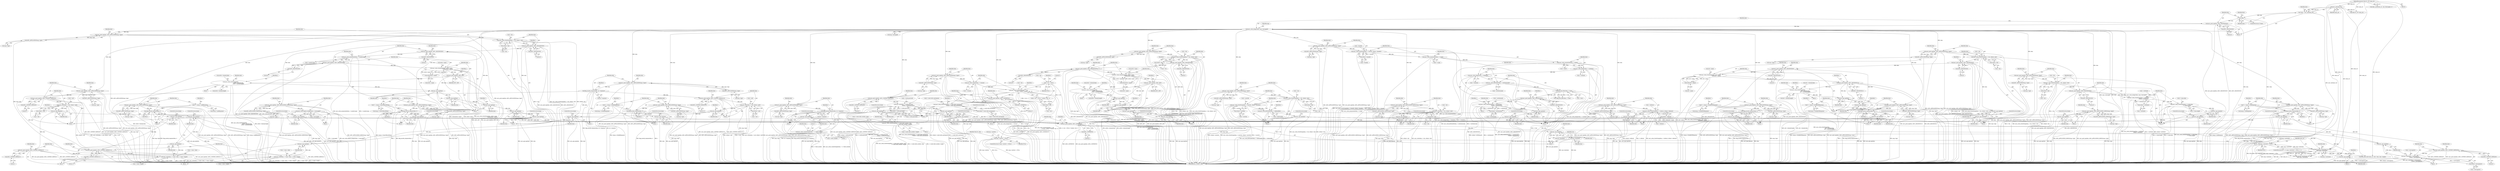 digraph "1_samba_530d50a1abdcdf4d1775652d4c456c1274d83d8d@API" {
"1001283" [label="(Call,asn1_free(data))"];
"1001261" [label="(Call,asn1_pop_tag(data))"];
"1001259" [label="(Call,asn1_pop_tag(data))"];
"1001236" [label="(Call,ldap_encode_control(mem_ctx, data,\n\t\t\t\t\t\t msg->controls[i]))"];
"1000111" [label="(Call,asn1_init(mem_ctx))"];
"1000106" [label="(MethodParameterIn,TALLOC_CTX *mem_ctx)"];
"1001216" [label="(Call,asn1_push_tag(data, ASN1_CONTEXT(0)))"];
"1000857" [label="(Call,asn1_pop_tag(data))"];
"1000854" [label="(Call,ldap_encode_response(data, r))"];
"1000848" [label="(Call,asn1_push_tag(data, ASN1_APPLICATION(msg->type)))"];
"1000124" [label="(Call,asn1_write_Integer(data, msg->messageid))"];
"1000120" [label="(Call,asn1_push_tag(data, ASN1_SEQUENCE(0)))"];
"1000116" [label="(Call,!data)"];
"1000109" [label="(Call,*data = asn1_init(mem_ctx))"];
"1000122" [label="(Call,ASN1_SEQUENCE(0))"];
"1000850" [label="(Call,ASN1_APPLICATION(msg->type))"];
"1000840" [label="(Call,*r = &msg->r.DelResponse)"];
"1001134" [label="(Call,asn1_pop_tag(data))"];
"1001109" [label="(Call,asn1_pop_tag(data))"];
"1001100" [label="(Call,asn1_write(data, r->oid, strlen(r->oid)))"];
"1001096" [label="(Call,asn1_push_tag(data, ASN1_CONTEXT_SIMPLE(0)))"];
"1001090" [label="(Call,asn1_push_tag(data, ASN1_APPLICATION(msg->type)))"];
"1001092" [label="(Call,ASN1_APPLICATION(msg->type))"];
"1001098" [label="(Call,ASN1_CONTEXT_SIMPLE(0))"];
"1001105" [label="(Call,strlen(r->oid))"];
"1001132" [label="(Call,asn1_pop_tag(data))"];
"1001120" [label="(Call,asn1_write(data, r->value->data, r->value->length))"];
"1001116" [label="(Call,asn1_push_tag(data, ASN1_CONTEXT_SIMPLE(1)))"];
"1001118" [label="(Call,ASN1_CONTEXT_SIMPLE(1))"];
"1000805" [label="(Call,asn1_pop_tag(data))"];
"1000802" [label="(Call,ldap_encode_response(data, r))"];
"1000796" [label="(Call,asn1_push_tag(data, ASN1_APPLICATION(msg->type)))"];
"1000798" [label="(Call,ASN1_APPLICATION(msg->type))"];
"1000788" [label="(Call,*r = &msg->r.AddResponse)"];
"1001047" [label="(Call,asn1_pop_tag(data))"];
"1001042" [label="(Call,asn1_write_implicit_Integer(data, r->messageid))"];
"1001036" [label="(Call,asn1_push_tag(data, ASN1_APPLICATION_SIMPLE(msg->type)))"];
"1001038" [label="(Call,ASN1_APPLICATION_SIMPLE(msg->type))"];
"1000530" [label="(Call,asn1_pop_tag(data))"];
"1000527" [label="(Call,ldap_encode_response(data, r))"];
"1000521" [label="(Call,asn1_push_tag(data, ASN1_APPLICATION(msg->type)))"];
"1000523" [label="(Call,ASN1_APPLICATION(msg->type))"];
"1000513" [label="(Call,*r = &msg->r.SearchResultDone)"];
"1000651" [label="(Call,asn1_pop_tag(data))"];
"1000649" [label="(Call,asn1_pop_tag(data))"];
"1000559" [label="(Call,asn1_push_tag(data, ASN1_SEQUENCE(0)))"];
"1000550" [label="(Call,asn1_write_OctetString(data, r->dn, strlen(r->dn)))"];
"1000544" [label="(Call,asn1_push_tag(data, ASN1_APPLICATION(msg->type)))"];
"1000546" [label="(Call,ASN1_APPLICATION(msg->type))"];
"1000555" [label="(Call,strlen(r->dn))"];
"1000561" [label="(Call,ASN1_SEQUENCE(0))"];
"1000647" [label="(Call,asn1_pop_tag(data))"];
"1000645" [label="(Call,asn1_pop_tag(data))"];
"1000643" [label="(Call,asn1_pop_tag(data))"];
"1000612" [label="(Call,asn1_push_tag(data, ASN1_SET))"];
"1000603" [label="(Call,asn1_write_OctetString(data, attrib->name,\n                                              strlen(attrib->name)))"];
"1000599" [label="(Call,asn1_push_tag(data, ASN1_SEQUENCE(0)))"];
"1000590" [label="(Call,asn1_write_enumerated(data, r->mods[i].type))"];
"1000586" [label="(Call,asn1_push_tag(data, ASN1_SEQUENCE(0)))"];
"1000588" [label="(Call,ASN1_SEQUENCE(0))"];
"1000601" [label="(Call,ASN1_SEQUENCE(0))"];
"1000608" [label="(Call,strlen(attrib->name))"];
"1000627" [label="(Call,asn1_write_OctetString(data,\n                                                       attrib->values[j].data,\n                                                      attrib->values[j].length))"];
"1000674" [label="(Call,asn1_pop_tag(data))"];
"1000671" [label="(Call,ldap_encode_response(data, r))"];
"1000665" [label="(Call,asn1_push_tag(data, ASN1_APPLICATION(msg->type)))"];
"1000667" [label="(Call,ASN1_APPLICATION(msg->type))"];
"1000657" [label="(Call,*r = &msg->r.ModifyResponse)"];
"1001203" [label="(Call,asn1_pop_tag(data))"];
"1001154" [label="(Call,ldap_encode_response(data, &r->response))"];
"1001148" [label="(Call,asn1_push_tag(data, ASN1_APPLICATION(msg->type)))"];
"1001150" [label="(Call,ASN1_APPLICATION(msg->type))"];
"1001178" [label="(Call,asn1_pop_tag(data))"];
"1001169" [label="(Call,asn1_write(data, r->oid, strlen(r->oid)))"];
"1001165" [label="(Call,asn1_push_tag(data, ASN1_CONTEXT_SIMPLE(10)))"];
"1001167" [label="(Call,ASN1_CONTEXT_SIMPLE(10))"];
"1001174" [label="(Call,strlen(r->oid))"];
"1001201" [label="(Call,asn1_pop_tag(data))"];
"1001189" [label="(Call,asn1_write(data, r->value->data, r->value->length))"];
"1001185" [label="(Call,asn1_push_tag(data, ASN1_CONTEXT_SIMPLE(11)))"];
"1001187" [label="(Call,ASN1_CONTEXT_SIMPLE(11))"];
"1000296" [label="(Call,asn1_pop_tag(data))"];
"1000288" [label="(Call,asn1_write_ContextSimple(data, 7, r->SASL.secblob))"];
"1000275" [label="(Call,ldap_encode_response(data, &r->response))"];
"1000269" [label="(Call,asn1_push_tag(data, ASN1_APPLICATION(msg->type)))"];
"1000271" [label="(Call,ASN1_APPLICATION(msg->type))"];
"1000255" [label="(Call,asn1_pop_tag(data))"];
"1000249" [label="(Call,asn1_pop_tag(data))"];
"1000229" [label="(Call,asn1_write_OctetString(data, r->creds.SASL.secblob->data,\n                                                      r->creds.SASL.secblob->length))"];
"1000203" [label="(Call,asn1_write_OctetString(data, r->creds.SASL.mechanism,\n                                              strlen(r->creds.SASL.mechanism)))"];
"1000199" [label="(Call,asn1_push_tag(data, ASN1_CONTEXT(3)))"];
"1000156" [label="(Call,asn1_write_OctetString(data, r->dn,\n                                      (r->dn != NULL) ? strlen(r->dn) : 0))"];
"1000151" [label="(Call,asn1_write_Integer(data, r->version))"];
"1000145" [label="(Call,asn1_push_tag(data, ASN1_APPLICATION(msg->type)))"];
"1000147" [label="(Call,ASN1_APPLICATION(msg->type))"];
"1000167" [label="(Call,strlen(r->dn))"];
"1000162" [label="(Call,r->dn != NULL)"];
"1000201" [label="(Call,ASN1_CONTEXT(3))"];
"1000212" [label="(Call,strlen(r->creds.SASL.mechanism))"];
"1000195" [label="(Call,asn1_pop_tag(data))"];
"1000182" [label="(Call,asn1_write(data, r->creds.password,\n                                  strlen(r->creds.password)))"];
"1000178" [label="(Call,asn1_push_tag(data, ASN1_CONTEXT_SIMPLE(0)))"];
"1000180" [label="(Call,ASN1_CONTEXT_SIMPLE(0))"];
"1000189" [label="(Call,strlen(r->creds.password))"];
"1000782" [label="(Call,asn1_pop_tag(data))"];
"1000780" [label="(Call,asn1_pop_tag(data))"];
"1000703" [label="(Call,asn1_push_tag(data, ASN1_SEQUENCE(0)))"];
"1000694" [label="(Call,asn1_write_OctetString(data, r->dn, strlen(r->dn)))"];
"1000688" [label="(Call,asn1_push_tag(data, ASN1_APPLICATION(msg->type)))"];
"1000690" [label="(Call,ASN1_APPLICATION(msg->type))"];
"1000699" [label="(Call,strlen(r->dn))"];
"1000705" [label="(Call,ASN1_SEQUENCE(0))"];
"1000778" [label="(Call,asn1_pop_tag(data))"];
"1000776" [label="(Call,asn1_pop_tag(data))"];
"1000741" [label="(Call,asn1_push_tag(data, ASN1_SET))"];
"1000732" [label="(Call,asn1_write_OctetString(data, attrib->name,\n                                              strlen(attrib->name)))"];
"1000728" [label="(Call,asn1_push_tag(data, ASN1_SEQUENCE(0)))"];
"1000730" [label="(Call,ASN1_SEQUENCE(0))"];
"1000737" [label="(Call,strlen(attrib->name))"];
"1000760" [label="(Call,asn1_write_OctetString(data,\n                                                       attrib->values[j].data,\n                                                      attrib->values[j].length))"];
"1000920" [label="(Call,asn1_pop_tag(data))"];
"1000918" [label="(Call,asn1_pop_tag(data))"];
"1000909" [label="(Call,asn1_write(data, r->newsuperior,\n                                  strlen(r->newsuperior)))"];
"1000905" [label="(Call,asn1_push_tag(data, ASN1_CONTEXT_SIMPLE(0)))"];
"1000895" [label="(Call,asn1_write_BOOLEAN(data, r->deleteolddn))"];
"1000886" [label="(Call,asn1_write_OctetString(data, r->newrdn, strlen(r->newrdn)))"];
"1000877" [label="(Call,asn1_write_OctetString(data, r->dn, strlen(r->dn)))"];
"1000871" [label="(Call,asn1_push_tag(data, ASN1_APPLICATION(msg->type)))"];
"1000873" [label="(Call,ASN1_APPLICATION(msg->type))"];
"1000882" [label="(Call,strlen(r->dn))"];
"1000891" [label="(Call,strlen(r->newrdn))"];
"1000907" [label="(Call,ASN1_CONTEXT_SIMPLE(0))"];
"1000914" [label="(Call,strlen(r->newsuperior))"];
"1000834" [label="(Call,asn1_pop_tag(data))"];
"1000825" [label="(Call,asn1_write(data, r->dn, strlen(r->dn)))"];
"1000819" [label="(Call,asn1_push_tag(data, ASN1_APPLICATION_SIMPLE(msg->type)))"];
"1000821" [label="(Call,ASN1_APPLICATION_SIMPLE(msg->type))"];
"1000830" [label="(Call,strlen(r->dn))"];
"1000402" [label="(Call,asn1_pop_tag(data))"];
"1000400" [label="(Call,asn1_pop_tag(data))"];
"1000387" [label="(Call,asn1_write_OctetString(data, r->attributes[i],\n                                              strlen(r->attributes[i])))"];
"1000371" [label="(Call,asn1_push_tag(data, ASN1_SEQUENCE(0)))"];
"1000363" [label="(Call,ldap_push_filter(data, r->tree))"];
"1000356" [label="(Call,asn1_write_BOOLEAN(data, r->attributesonly))"];
"1000351" [label="(Call,asn1_write_Integer(data, r->timelimit))"];
"1000346" [label="(Call,asn1_write_Integer(data, r->sizelimit))"];
"1000341" [label="(Call,asn1_write_enumerated(data, r->deref))"];
"1000336" [label="(Call,asn1_write_enumerated(data, r->scope))"];
"1000327" [label="(Call,asn1_write_OctetString(data, r->basedn, strlen(r->basedn)))"];
"1000321" [label="(Call,asn1_push_tag(data, ASN1_APPLICATION(msg->type)))"];
"1000323" [label="(Call,ASN1_APPLICATION(msg->type))"];
"1000332" [label="(Call,strlen(r->basedn))"];
"1000373" [label="(Call,ASN1_SEQUENCE(0))"];
"1000394" [label="(Call,strlen(r->attributes[i]))"];
"1001076" [label="(Call,asn1_pop_tag(data))"];
"1001067" [label="(Call,asn1_write_OctetString(data, r->referral, strlen(r->referral)))"];
"1001061" [label="(Call,asn1_push_tag(data, ASN1_APPLICATION(msg->type)))"];
"1001063" [label="(Call,ASN1_APPLICATION(msg->type))"];
"1001072" [label="(Call,strlen(r->referral))"];
"1000943" [label="(Call,asn1_pop_tag(data))"];
"1000940" [label="(Call,ldap_encode_response(data, r))"];
"1000934" [label="(Call,asn1_push_tag(data, ASN1_APPLICATION(msg->type)))"];
"1000936" [label="(Call,ASN1_APPLICATION(msg->type))"];
"1000926" [label="(Call,*r = &msg->r.ModifyDNResponse)"];
"1001022" [label="(Call,asn1_pop_tag(data))"];
"1001019" [label="(Call,ldap_encode_response(data, r))"];
"1001013" [label="(Call,asn1_push_tag(data, ASN1_APPLICATION(msg->type)))"];
"1001015" [label="(Call,ASN1_APPLICATION(msg->type))"];
"1001005" [label="(Call,*r = &msg->r.ModifyDNResponse)"];
"1000307" [label="(Call,asn1_pop_tag(data))"];
"1000301" [label="(Call,asn1_push_tag(data, ASN1_APPLICATION_SIMPLE(msg->type)))"];
"1000303" [label="(Call,ASN1_APPLICATION_SIMPLE(msg->type))"];
"1000507" [label="(Call,asn1_pop_tag(data))"];
"1000505" [label="(Call,asn1_pop_tag(data))"];
"1000431" [label="(Call,asn1_push_tag(data, ASN1_SEQUENCE(0)))"];
"1000422" [label="(Call,asn1_write_OctetString(data, r->dn, strlen(r->dn)))"];
"1000416" [label="(Call,asn1_push_tag(data, ASN1_APPLICATION(msg->type)))"];
"1000418" [label="(Call,ASN1_APPLICATION(msg->type))"];
"1000427" [label="(Call,strlen(r->dn))"];
"1000433" [label="(Call,ASN1_SEQUENCE(0))"];
"1000503" [label="(Call,asn1_pop_tag(data))"];
"1000501" [label="(Call,asn1_pop_tag(data))"];
"1000485" [label="(Call,asn1_write_OctetString(data,\n                                                       attr->values[j].data,\n                                                      attr->values[j].length))"];
"1000469" [label="(Call,asn1_push_tag(data, ASN1_SEQUENCE(1)))"];
"1000460" [label="(Call,asn1_write_OctetString(data, attr->name,\n                                              strlen(attr->name)))"];
"1000456" [label="(Call,asn1_push_tag(data, ASN1_SEQUENCE(0)))"];
"1000458" [label="(Call,ASN1_SEQUENCE(0))"];
"1000465" [label="(Call,strlen(attr->name))"];
"1000471" [label="(Call,ASN1_SEQUENCE(1))"];
"1000999" [label="(Call,asn1_pop_tag(data))"];
"1000997" [label="(Call,asn1_pop_tag(data))"];
"1000985" [label="(Call,asn1_write_OctetString(data, r->value.data,\n                                      r->value.length))"];
"1000976" [label="(Call,asn1_write_OctetString(data, r->attribute,\n                                      strlen(r->attribute)))"];
"1000972" [label="(Call,asn1_push_tag(data, ASN1_SEQUENCE(0)))"];
"1000963" [label="(Call,asn1_write_OctetString(data, r->dn, strlen(r->dn)))"];
"1000957" [label="(Call,asn1_push_tag(data, ASN1_APPLICATION(msg->type)))"];
"1000959" [label="(Call,ASN1_APPLICATION(msg->type))"];
"1000968" [label="(Call,strlen(r->dn))"];
"1000974" [label="(Call,ASN1_SEQUENCE(0))"];
"1000981" [label="(Call,strlen(r->attribute))"];
"1001218" [label="(Call,ASN1_CONTEXT(0))"];
"1001224" [label="(Call,msg->controls[i] != NULL)"];
"1001210" [label="(Call,msg->controls != NULL)"];
"1000506" [label="(Identifier,data)"];
"1000789" [label="(Identifier,r)"];
"1000779" [label="(Identifier,data)"];
"1001115" [label="(Block,)"];
"1000690" [label="(Call,ASN1_APPLICATION(msg->type))"];
"1000507" [label="(Call,asn1_pop_tag(data))"];
"1001288" [label="(Call,TALLOC_CTX *mem_ctx)"];
"1000673" [label="(Identifier,r)"];
"1000840" [label="(Call,*r = &msg->r.DelResponse)"];
"1000886" [label="(Call,asn1_write_OctetString(data, r->newrdn, strlen(r->newrdn)))"];
"1001260" [label="(Identifier,data)"];
"1000696" [label="(Call,r->dn)"];
"1001026" [label="(Block,)"];
"1000107" [label="(Block,)"];
"1000203" [label="(Call,asn1_write_OctetString(data, r->creds.SASL.mechanism,\n                                              strlen(r->creds.SASL.mechanism)))"];
"1001214" [label="(Identifier,NULL)"];
"1000372" [label="(Identifier,data)"];
"1000197" [label="(ControlStructure,break;)"];
"1001093" [label="(Call,msg->type)"];
"1000730" [label="(Call,ASN1_SEQUENCE(0))"];
"1000798" [label="(Call,ASN1_APPLICATION(msg->type))"];
"1000196" [label="(Identifier,data)"];
"1000357" [label="(Identifier,data)"];
"1001068" [label="(Identifier,data)"];
"1001233" [label="(Block,)"];
"1000387" [label="(Call,asn1_write_OctetString(data, r->attributes[i],\n                                              strlen(r->attributes[i])))"];
"1001063" [label="(Call,ASN1_APPLICATION(msg->type))"];
"1001133" [label="(Identifier,data)"];
"1000665" [label="(Call,asn1_push_tag(data, ASN1_APPLICATION(msg->type)))"];
"1000688" [label="(Call,asn1_push_tag(data, ASN1_APPLICATION(msg->type)))"];
"1000296" [label="(Call,asn1_pop_tag(data))"];
"1001155" [label="(Identifier,data)"];
"1000333" [label="(Call,r->basedn)"];
"1000275" [label="(Call,ldap_encode_response(data, &r->response))"];
"1000586" [label="(Call,asn1_push_tag(data, ASN1_SEQUENCE(0)))"];
"1000614" [label="(Identifier,ASN1_SET)"];
"1000521" [label="(Call,asn1_push_tag(data, ASN1_APPLICATION(msg->type)))"];
"1000131" [label="(Identifier,msg)"];
"1001097" [label="(Identifier,data)"];
"1000836" [label="(ControlStructure,break;)"];
"1001205" [label="(ControlStructure,break;)"];
"1001151" [label="(Call,msg->type)"];
"1000653" [label="(ControlStructure,break;)"];
"1000555" [label="(Call,strlen(r->dn))"];
"1000895" [label="(Call,asn1_write_BOOLEAN(data, r->deleteolddn))"];
"1000494" [label="(Call,attr->values[j].length)"];
"1000807" [label="(ControlStructure,break;)"];
"1000732" [label="(Call,asn1_write_OctetString(data, attrib->name,\n                                              strlen(attrib->name)))"];
"1001235" [label="(Call,!ldap_encode_control(mem_ctx, data,\n\t\t\t\t\t\t msg->controls[i]))"];
"1001080" [label="(Block,)"];
"1001320" [label="(MethodReturn,_PUBLIC_ bool)"];
"1000609" [label="(Call,attrib->name)"];
"1001023" [label="(Identifier,data)"];
"1000668" [label="(Call,msg->type)"];
"1001189" [label="(Call,asn1_write(data, r->value->data, r->value->length))"];
"1000167" [label="(Call,strlen(r->dn))"];
"1001067" [label="(Call,asn1_write_OctetString(data, r->referral, strlen(r->referral)))"];
"1000717" [label="(Identifier,i)"];
"1000337" [label="(Identifier,data)"];
"1000126" [label="(Call,msg->messageid)"];
"1000423" [label="(Identifier,data)"];
"1000965" [label="(Call,r->dn)"];
"1000324" [label="(Call,msg->type)"];
"1001051" [label="(Block,)"];
"1001218" [label="(Call,ASN1_CONTEXT(0))"];
"1000691" [label="(Call,msg->type)"];
"1001225" [label="(Call,msg->controls[i])"];
"1000547" [label="(Call,msg->type)"];
"1000731" [label="(Literal,0)"];
"1000116" [label="(Call,!data)"];
"1001039" [label="(Call,msg->type)"];
"1001175" [label="(Call,r->oid)"];
"1000733" [label="(Identifier,data)"];
"1000848" [label="(Call,asn1_push_tag(data, ASN1_APPLICATION(msg->type)))"];
"1000303" [label="(Call,ASN1_APPLICATION_SIMPLE(msg->type))"];
"1001049" [label="(ControlStructure,break;)"];
"1000469" [label="(Call,asn1_push_tag(data, ASN1_SEQUENCE(1)))"];
"1000562" [label="(Literal,0)"];
"1000783" [label="(Identifier,data)"];
"1001118" [label="(Call,ASN1_CONTEXT_SIMPLE(1))"];
"1001154" [label="(Call,ldap_encode_response(data, &r->response))"];
"1001048" [label="(Identifier,data)"];
"1000287" [label="(Block,)"];
"1001187" [label="(Call,ASN1_CONTEXT_SIMPLE(11))"];
"1000125" [label="(Identifier,data)"];
"1001100" [label="(Call,asn1_write(data, r->oid, strlen(r->oid)))"];
"1000957" [label="(Call,asn1_push_tag(data, ASN1_APPLICATION(msg->type)))"];
"1000667" [label="(Call,ASN1_APPLICATION(msg->type))"];
"1000600" [label="(Identifier,data)"];
"1001295" [label="(Call,talloc_array(mem_ctx, char, blob.length+1))"];
"1000240" [label="(Call,r->creds.SASL.secblob->length)"];
"1001166" [label="(Identifier,data)"];
"1001261" [label="(Call,asn1_pop_tag(data))"];
"1000202" [label="(Literal,3)"];
"1001191" [label="(Call,r->value->data)"];
"1000201" [label="(Call,ASN1_CONTEXT(3))"];
"1000897" [label="(Call,r->deleteolddn)"];
"1001136" [label="(ControlStructure,break;)"];
"1000338" [label="(Call,r->scope)"];
"1000395" [label="(Call,r->attributes[i])"];
"1001113" [label="(Identifier,r)"];
"1000322" [label="(Identifier,data)"];
"1000591" [label="(Identifier,data)"];
"1000117" [label="(Identifier,data)"];
"1001165" [label="(Call,asn1_push_tag(data, ASN1_CONTEXT_SIMPLE(10)))"];
"1000908" [label="(Literal,0)"];
"1000289" [label="(Identifier,data)"];
"1000627" [label="(Call,asn1_write_OctetString(data,\n                                                       attrib->values[j].data,\n                                                      attrib->values[j].length))"];
"1000666" [label="(Identifier,data)"];
"1001007" [label="(Call,&msg->r.ModifyDNResponse)"];
"1000652" [label="(Identifier,data)"];
"1000964" [label="(Identifier,data)"];
"1000651" [label="(Call,asn1_pop_tag(data))"];
"1000820" [label="(Identifier,data)"];
"1001238" [label="(Identifier,data)"];
"1000608" [label="(Call,strlen(attrib->name))"];
"1000485" [label="(Call,asn1_write_OctetString(data,\n                                                       attr->values[j].data,\n                                                      attr->values[j].length))"];
"1000157" [label="(Identifier,data)"];
"1000257" [label="(ControlStructure,break;)"];
"1001216" [label="(Call,asn1_push_tag(data, ASN1_CONTEXT(0)))"];
"1001006" [label="(Identifier,r)"];
"1001265" [label="(Identifier,data)"];
"1000802" [label="(Call,ldap_encode_response(data, r))"];
"1000561" [label="(Call,ASN1_SEQUENCE(0))"];
"1000297" [label="(Identifier,data)"];
"1000388" [label="(Identifier,data)"];
"1000760" [label="(Call,asn1_write_OctetString(data,\n                                                       attrib->values[j].data,\n                                                      attrib->values[j].length))"];
"1000924" [label="(Block,)"];
"1000821" [label="(Call,ASN1_APPLICATION_SIMPLE(msg->type))"];
"1000348" [label="(Call,r->sizelimit)"];
"1001259" [label="(Call,asn1_pop_tag(data))"];
"1000146" [label="(Identifier,data)"];
"1000855" [label="(Identifier,data)"];
"1000163" [label="(Call,r->dn)"];
"1000626" [label="(Block,)"];
"1001005" [label="(Call,*r = &msg->r.ModifyDNResponse)"];
"1001188" [label="(Literal,11)"];
"1000508" [label="(Identifier,data)"];
"1001232" [label="(Identifier,i)"];
"1001099" [label="(Literal,0)"];
"1001168" [label="(Literal,10)"];
"1000587" [label="(Identifier,data)"];
"1000985" [label="(Call,asn1_write_OctetString(data, r->value.data,\n                                      r->value.length))"];
"1001169" [label="(Call,asn1_write(data, r->oid, strlen(r->oid)))"];
"1000119" [label="(Identifier,false)"];
"1000907" [label="(Call,ASN1_CONTEXT_SIMPLE(0))"];
"1000969" [label="(Call,r->dn)"];
"1000419" [label="(Call,msg->type)"];
"1000963" [label="(Call,asn1_write_OctetString(data, r->dn, strlen(r->dn)))"];
"1000704" [label="(Identifier,data)"];
"1000183" [label="(Identifier,data)"];
"1000873" [label="(Call,ASN1_APPLICATION(msg->type))"];
"1000858" [label="(Identifier,data)"];
"1000213" [label="(Call,r->creds.SASL.mechanism)"];
"1000761" [label="(Identifier,data)"];
"1000431" [label="(Call,asn1_push_tag(data, ASN1_SEQUENCE(0)))"];
"1000728" [label="(Call,asn1_push_tag(data, ASN1_SEQUENCE(0)))"];
"1000427" [label="(Call,strlen(r->dn))"];
"1000849" [label="(Identifier,data)"];
"1000871" [label="(Call,asn1_push_tag(data, ASN1_APPLICATION(msg->type)))"];
"1000511" [label="(Block,)"];
"1001090" [label="(Call,asn1_push_tag(data, ASN1_APPLICATION(msg->type)))"];
"1001289" [label="(Identifier,TALLOC_CTX)"];
"1000269" [label="(Call,asn1_push_tag(data, ASN1_APPLICATION(msg->type)))"];
"1000277" [label="(Call,&r->response)"];
"1000678" [label="(Block,)"];
"1000915" [label="(Call,r->newsuperior)"];
"1000531" [label="(Identifier,data)"];
"1000403" [label="(Identifier,data)"];
"1000689" [label="(Identifier,data)"];
"1000909" [label="(Call,asn1_write(data, r->newsuperior,\n                                  strlen(r->newsuperior)))"];
"1000806" [label="(Identifier,data)"];
"1000351" [label="(Call,asn1_write_Integer(data, r->timelimit))"];
"1001132" [label="(Call,asn1_pop_tag(data))"];
"1000343" [label="(Call,r->deref)"];
"1000556" [label="(Call,r->dn)"];
"1000151" [label="(Call,asn1_write_Integer(data, r->version))"];
"1001106" [label="(Call,r->oid)"];
"1001043" [label="(Identifier,data)"];
"1000534" [label="(Block,)"];
"1001127" [label="(Call,r->value->length)"];
"1000958" [label="(Identifier,data)"];
"1000121" [label="(Identifier,data)"];
"1000945" [label="(ControlStructure,break;)"];
"1000987" [label="(Call,r->value.data)"];
"1001101" [label="(Identifier,data)"];
"1001184" [label="(Block,)"];
"1001134" [label="(Call,asn1_pop_tag(data))"];
"1000887" [label="(Identifier,data)"];
"1000705" [label="(Call,ASN1_SEQUENCE(0))"];
"1000904" [label="(Block,)"];
"1000323" [label="(Call,ASN1_APPLICATION(msg->type))"];
"1001014" [label="(Identifier,data)"];
"1000803" [label="(Identifier,data)"];
"1000284" [label="(Identifier,r)"];
"1000796" [label="(Call,asn1_push_tag(data, ASN1_APPLICATION(msg->type)))"];
"1000156" [label="(Call,asn1_write_OctetString(data, r->dn,\n                                      (r->dn != NULL) ? strlen(r->dn) : 0))"];
"1000647" [label="(Call,asn1_pop_tag(data))"];
"1001069" [label="(Call,r->referral)"];
"1001024" [label="(ControlStructure,break;)"];
"1000332" [label="(Call,strlen(r->basedn))"];
"1000432" [label="(Identifier,data)"];
"1000446" [label="(Block,)"];
"1000978" [label="(Call,r->attribute)"];
"1000546" [label="(Call,ASN1_APPLICATION(msg->type))"];
"1000588" [label="(Call,ASN1_SEQUENCE(0))"];
"1000856" [label="(Identifier,r)"];
"1000822" [label="(Call,msg->type)"];
"1000501" [label="(Call,asn1_pop_tag(data))"];
"1000460" [label="(Call,asn1_write_OctetString(data, attr->name,\n                                              strlen(attr->name)))"];
"1000109" [label="(Call,*data = asn1_init(mem_ctx))"];
"1000230" [label="(Identifier,data)"];
"1000790" [label="(Call,&msg->r.AddResponse)"];
"1000475" [label="(Identifier,j)"];
"1000406" [label="(Block,)"];
"1000307" [label="(Call,asn1_pop_tag(data))"];
"1000231" [label="(Call,r->creds.SASL.secblob->data)"];
"1000778" [label="(Call,asn1_pop_tag(data))"];
"1000166" [label="(Identifier,NULL)"];
"1000484" [label="(Block,)"];
"1000377" [label="(Identifier,i)"];
"1001044" [label="(Call,r->messageid)"];
"1000271" [label="(Call,ASN1_APPLICATION(msg->type))"];
"1000888" [label="(Call,r->newrdn)"];
"1000509" [label="(ControlStructure,break;)"];
"1000694" [label="(Call,asn1_write_OctetString(data, r->dn, strlen(r->dn)))"];
"1000189" [label="(Call,strlen(r->creds.password))"];
"1000147" [label="(Call,ASN1_APPLICATION(msg->type))"];
"1000937" [label="(Call,msg->type)"];
"1001022" [label="(Call,asn1_pop_tag(data))"];
"1000400" [label="(Call,asn1_pop_tag(data))"];
"1000445" [label="(Identifier,i)"];
"1000158" [label="(Call,r->dn)"];
"1000394" [label="(Call,strlen(r->attributes[i]))"];
"1001275" [label="(Call,data_blob_talloc(mem_ctx, data->data, data->length))"];
"1000544" [label="(Call,asn1_push_tag(data, ASN1_APPLICATION(msg->type)))"];
"1001110" [label="(Identifier,data)"];
"1000341" [label="(Call,asn1_write_enumerated(data, r->deref))"];
"1001116" [label="(Call,asn1_push_tag(data, ASN1_CONTEXT_SIMPLE(1)))"];
"1000605" [label="(Call,attrib->name)"];
"1000565" [label="(Identifier,i)"];
"1001284" [label="(Identifier,data)"];
"1001167" [label="(Call,ASN1_CONTEXT_SIMPLE(10))"];
"1000321" [label="(Call,asn1_push_tag(data, ASN1_APPLICATION(msg->type)))"];
"1000601" [label="(Call,ASN1_SEQUENCE(0))"];
"1000854" [label="(Call,ldap_encode_response(data, r))"];
"1000830" [label="(Call,strlen(r->dn))"];
"1001268" [label="(Call,asn1_free(data))"];
"1000205" [label="(Call,r->creds.SASL.mechanism)"];
"1001286" [label="(Identifier,true)"];
"1000998" [label="(Identifier,data)"];
"1000503" [label="(Call,asn1_pop_tag(data))"];
"1000486" [label="(Identifier,data)"];
"1000675" [label="(Identifier,data)"];
"1000228" [label="(Block,)"];
"1000746" [label="(Identifier,j)"];
"1000428" [label="(Call,r->dn)"];
"1000935" [label="(Identifier,data)"];
"1000417" [label="(Identifier,data)"];
"1001076" [label="(Call,asn1_pop_tag(data))"];
"1000738" [label="(Call,attrib->name)"];
"1001001" [label="(ControlStructure,break;)"];
"1001148" [label="(Call,asn1_push_tag(data, ASN1_APPLICATION(msg->type)))"];
"1000363" [label="(Call,ldap_push_filter(data, r->tree))"];
"1001220" [label="(ControlStructure,for (i = 0; msg->controls[i] != NULL; i++))"];
"1000592" [label="(Call,r->mods[i].type)"];
"1000941" [label="(Identifier,data)"];
"1000628" [label="(Identifier,data)"];
"1000874" [label="(Call,msg->type)"];
"1000179" [label="(Identifier,data)"];
"1000914" [label="(Call,strlen(r->newsuperior))"];
"1001117" [label="(Identifier,data)"];
"1000734" [label="(Call,attrib->name)"];
"1001098" [label="(Call,ASN1_CONTEXT_SIMPLE(0))"];
"1000291" [label="(Call,r->SASL.secblob)"];
"1000926" [label="(Call,*r = &msg->r.ModifyDNResponse)"];
"1000124" [label="(Call,asn1_write_Integer(data, msg->messageid))"];
"1001150" [label="(Call,ASN1_APPLICATION(msg->type))"];
"1001072" [label="(Call,strlen(r->referral))"];
"1000505" [label="(Call,asn1_pop_tag(data))"];
"1001122" [label="(Call,r->value->data)"];
"1001170" [label="(Identifier,data)"];
"1000358" [label="(Call,r->attributesonly)"];
"1000459" [label="(Literal,0)"];
"1000255" [label="(Call,asn1_pop_tag(data))"];
"1000648" [label="(Identifier,data)"];
"1000625" [label="(Identifier,j)"];
"1000161" [label="(Call,(r->dn != NULL) ? strlen(r->dn) : 0)"];
"1000826" [label="(Identifier,data)"];
"1000169" [label="(Identifier,r)"];
"1000613" [label="(Identifier,data)"];
"1000947" [label="(Block,)"];
"1001283" [label="(Call,asn1_free(data))"];
"1000120" [label="(Call,asn1_push_tag(data, ASN1_SEQUENCE(0)))"];
"1000552" [label="(Call,r->dn)"];
"1000190" [label="(Call,r->creds.password)"];
"1000589" [label="(Literal,0)"];
"1000458" [label="(Call,ASN1_SEQUENCE(0))"];
"1000256" [label="(Identifier,data)"];
"1000891" [label="(Call,strlen(r->newrdn))"];
"1000483" [label="(Identifier,j)"];
"1000112" [label="(Identifier,mem_ctx)"];
"1000527" [label="(Call,ldap_encode_response(data, r))"];
"1000911" [label="(Call,r->newsuperior)"];
"1000784" [label="(ControlStructure,break;)"];
"1001120" [label="(Call,asn1_write(data, r->value->data, r->value->length))"];
"1001211" [label="(Call,msg->controls)"];
"1000612" [label="(Call,asn1_push_tag(data, ASN1_SET))"];
"1000776" [label="(Call,asn1_pop_tag(data))"];
"1000347" [label="(Identifier,data)"];
"1001204" [label="(Identifier,data)"];
"1000982" [label="(Call,r->attribute)"];
"1000706" [label="(Literal,0)"];
"1001109" [label="(Call,asn1_pop_tag(data))"];
"1000288" [label="(Call,asn1_write_ContextSimple(data, 7, r->SASL.secblob))"];
"1001135" [label="(Identifier,data)"];
"1000462" [label="(Call,attr->name)"];
"1000604" [label="(Identifier,data)"];
"1000418" [label="(Call,ASN1_APPLICATION(msg->type))"];
"1000659" [label="(Call,&msg->r.ModifyResponse)"];
"1000857" [label="(Call,asn1_pop_tag(data))"];
"1000122" [label="(Call,ASN1_SEQUENCE(0))"];
"1000545" [label="(Identifier,data)"];
"1000617" [label="(Identifier,j)"];
"1000676" [label="(ControlStructure,break;)"];
"1000646" [label="(Identifier,data)"];
"1001021" [label="(Identifier,r)"];
"1000298" [label="(ControlStructure,break;)"];
"1000522" [label="(Identifier,data)"];
"1000777" [label="(Identifier,data)"];
"1000300" [label="(Block,)"];
"1000524" [label="(Call,msg->type)"];
"1000999" [label="(Call,asn1_pop_tag(data))"];
"1001237" [label="(Identifier,mem_ctx)"];
"1001042" [label="(Call,asn1_write_implicit_Integer(data, r->messageid))"];
"1001020" [label="(Identifier,data)"];
"1000465" [label="(Call,strlen(attr->name))"];
"1000352" [label="(Identifier,data)"];
"1000135" [label="(Block,)"];
"1001064" [label="(Call,msg->type)"];
"1000461" [label="(Identifier,data)"];
"1000972" [label="(Call,asn1_push_tag(data, ASN1_SEQUENCE(0)))"];
"1000827" [label="(Call,r->dn)"];
"1001073" [label="(Call,r->referral)"];
"1000977" [label="(Identifier,data)"];
"1001174" [label="(Call,strlen(r->oid))"];
"1001091" [label="(Identifier,data)"];
"1000434" [label="(Literal,0)"];
"1000145" [label="(Call,asn1_push_tag(data, ASN1_APPLICATION(msg->type)))"];
"1000797" [label="(Identifier,data)"];
"1001015" [label="(Call,ASN1_APPLICATION(msg->type))"];
"1000513" [label="(Call,*r = &msg->r.SearchResultDone)"];
"1001201" [label="(Call,asn1_pop_tag(data))"];
"1000106" [label="(MethodParameterIn,TALLOC_CTX *mem_ctx)"];
"1000168" [label="(Call,r->dn)"];
"1000148" [label="(Call,msg->type)"];
"1000386" [label="(Block,)"];
"1000389" [label="(Call,r->attributes[i])"];
"1000910" [label="(Identifier,data)"];
"1000762" [label="(Call,attrib->values[j].data)"];
"1000788" [label="(Call,*r = &msg->r.AddResponse)"];
"1000759" [label="(Block,)"];
"1000371" [label="(Call,asn1_push_tag(data, ASN1_SEQUENCE(0)))"];
"1000729" [label="(Identifier,data)"];
"1000936" [label="(Call,ASN1_APPLICATION(msg->type))"];
"1000342" [label="(Identifier,data)"];
"1001210" [label="(Call,msg->controls != NULL)"];
"1000973" [label="(Identifier,data)"];
"1000110" [label="(Identifier,data)"];
"1000530" [label="(Call,asn1_pop_tag(data))"];
"1000799" [label="(Call,msg->type)"];
"1000204" [label="(Identifier,data)"];
"1001037" [label="(Identifier,data)"];
"1000805" [label="(Call,asn1_pop_tag(data))"];
"1000781" [label="(Identifier,data)"];
"1000643" [label="(Call,asn1_pop_tag(data))"];
"1001119" [label="(Literal,1)"];
"1000229" [label="(Call,asn1_write_OctetString(data, r->creds.SASL.secblob->data,\n                                                      r->creds.SASL.secblob->length))"];
"1001102" [label="(Call,r->oid)"];
"1000934" [label="(Call,asn1_push_tag(data, ASN1_APPLICATION(msg->type)))"];
"1000272" [label="(Call,msg->type)"];
"1000123" [label="(Literal,0)"];
"1000456" [label="(Call,asn1_push_tag(data, ASN1_SEQUENCE(0)))"];
"1000825" [label="(Call,asn1_write(data, r->dn, strlen(r->dn)))"];
"1000629" [label="(Call,attrib->values[j].data)"];
"1000327" [label="(Call,asn1_write_OctetString(data, r->basedn, strlen(r->basedn)))"];
"1000457" [label="(Identifier,data)"];
"1000644" [label="(Identifier,data)"];
"1000883" [label="(Call,r->dn)"];
"1000992" [label="(Call,r->value.length)"];
"1000249" [label="(Call,asn1_pop_tag(data))"];
"1001171" [label="(Call,r->oid)"];
"1000882" [label="(Call,strlen(r->dn))"];
"1000835" [label="(Identifier,data)"];
"1001096" [label="(Call,asn1_push_tag(data, ASN1_CONTEXT_SIMPLE(0)))"];
"1001019" [label="(Call,ldap_encode_response(data, r))"];
"1000176" [label="(Block,)"];
"1000437" [label="(Identifier,i)"];
"1000921" [label="(Identifier,data)"];
"1000780" [label="(Call,asn1_pop_tag(data))"];
"1000928" [label="(Call,&msg->r.ModifyDNResponse)"];
"1000974" [label="(Call,ASN1_SEQUENCE(0))"];
"1000153" [label="(Call,r->version)"];
"1000819" [label="(Call,asn1_push_tag(data, ASN1_APPLICATION_SIMPLE(msg->type)))"];
"1000859" [label="(ControlStructure,break;)"];
"1000975" [label="(Literal,0)"];
"1000940" [label="(Call,ldap_encode_response(data, r))"];
"1000851" [label="(Call,msg->type)"];
"1000470" [label="(Identifier,data)"];
"1001203" [label="(Call,asn1_pop_tag(data))"];
"1000152" [label="(Identifier,data)"];
"1000879" [label="(Call,r->dn)"];
"1000703" [label="(Call,asn1_push_tag(data, ASN1_SEQUENCE(0)))"];
"1000841" [label="(Identifier,r)"];
"1001003" [label="(Block,)"];
"1000290" [label="(Literal,7)"];
"1001262" [label="(Identifier,data)"];
"1000422" [label="(Call,asn1_write_OctetString(data, r->dn, strlen(r->dn)))"];
"1000809" [label="(Block,)"];
"1001156" [label="(Call,&r->response)"];
"1000905" [label="(Call,asn1_push_tag(data, ASN1_CONTEXT_SIMPLE(0)))"];
"1000180" [label="(Call,ASN1_CONTEXT_SIMPLE(0))"];
"1000416" [label="(Call,asn1_push_tag(data, ASN1_APPLICATION(msg->type)))"];
"1000981" [label="(Call,strlen(r->attribute))"];
"1000831" [label="(Call,r->dn)"];
"1000603" [label="(Call,asn1_write_OctetString(data, attrib->name,\n                                              strlen(attrib->name)))"];
"1000362" [label="(Call,!ldap_push_filter(data, r->tree))"];
"1000466" [label="(Call,attr->name)"];
"1000997" [label="(Call,asn1_pop_tag(data))"];
"1000276" [label="(Identifier,data)"];
"1000374" [label="(Literal,0)"];
"1000919" [label="(Identifier,data)"];
"1000942" [label="(Identifier,r)"];
"1000532" [label="(ControlStructure,break;)"];
"1000308" [label="(Identifier,data)"];
"1000769" [label="(Call,attrib->values[j].length)"];
"1001236" [label="(Call,ldap_encode_control(mem_ctx, data,\n\t\t\t\t\t\t msg->controls[i]))"];
"1000514" [label="(Identifier,r)"];
"1000212" [label="(Call,strlen(r->creds.SASL.mechanism))"];
"1000636" [label="(Call,attrib->values[j].length)"];
"1001149" [label="(Identifier,data)"];
"1000655" [label="(Block,)"];
"1001222" [label="(Identifier,i)"];
"1001239" [label="(Call,msg->controls[i])"];
"1000336" [label="(Call,asn1_write_enumerated(data, r->scope))"];
"1000402" [label="(Call,asn1_pop_tag(data))"];
"1000424" [label="(Call,r->dn)"];
"1000861" [label="(Block,)"];
"1000700" [label="(Call,r->dn)"];
"1001038" [label="(Call,ASN1_APPLICATION_SIMPLE(msg->type))"];
"1000782" [label="(Call,asn1_pop_tag(data))"];
"1001078" [label="(ControlStructure,break;)"];
"1000162" [label="(Call,r->dn != NULL)"];
"1000695" [label="(Identifier,data)"];
"1000270" [label="(Identifier,data)"];
"1000181" [label="(Literal,0)"];
"1001138" [label="(Block,)"];
"1000559" [label="(Call,asn1_push_tag(data, ASN1_SEQUENCE(0)))"];
"1000364" [label="(Identifier,data)"];
"1001182" [label="(Identifier,r)"];
"1000959" [label="(Call,ASN1_APPLICATION(msg->type))"];
"1000309" [label="(ControlStructure,break;)"];
"1000960" [label="(Call,msg->type)"];
"1000927" [label="(Identifier,r)"];
"1001105" [label="(Call,strlen(r->oid))"];
"1000804" [label="(Identifier,r)"];
"1000471" [label="(Call,ASN1_SEQUENCE(1))"];
"1000920" [label="(Call,asn1_pop_tag(data))"];
"1000111" [label="(Call,asn1_init(mem_ctx))"];
"1000560" [label="(Identifier,data)"];
"1000649" [label="(Call,asn1_pop_tag(data))"];
"1000385" [label="(Identifier,i)"];
"1001215" [label="(Block,)"];
"1001061" [label="(Call,asn1_push_tag(data, ASN1_APPLICATION(msg->type)))"];
"1000872" [label="(Identifier,data)"];
"1000976" [label="(Call,asn1_write_OctetString(data, r->attribute,\n                                      strlen(r->attribute)))"];
"1001013" [label="(Call,asn1_push_tag(data, ASN1_APPLICATION(msg->type)))"];
"1000373" [label="(Call,ASN1_SEQUENCE(0))"];
"1000304" [label="(Call,msg->type)"];
"1000742" [label="(Identifier,data)"];
"1001062" [label="(Identifier,data)"];
"1001219" [label="(Literal,0)"];
"1001179" [label="(Identifier,data)"];
"1000718" [label="(Block,)"];
"1000250" [label="(Identifier,data)"];
"1001217" [label="(Identifier,data)"];
"1000550" [label="(Call,asn1_write_OctetString(data, r->dn, strlen(r->dn)))"];
"1000590" [label="(Call,asn1_write_enumerated(data, r->mods[i].type))"];
"1001164" [label="(Block,)"];
"1000944" [label="(Identifier,data)"];
"1000502" [label="(Identifier,data)"];
"1001036" [label="(Call,asn1_push_tag(data, ASN1_APPLICATION_SIMPLE(msg->type)))"];
"1001209" [label="(ControlStructure,if (msg->controls != NULL))"];
"1001196" [label="(Call,r->value->length)"];
"1000674" [label="(Call,asn1_pop_tag(data))"];
"1000365" [label="(Call,r->tree)"];
"1001186" [label="(Identifier,data)"];
"1000574" [label="(Block,)"];
"1000404" [label="(ControlStructure,break;)"];
"1000922" [label="(ControlStructure,break;)"];
"1000699" [label="(Call,strlen(r->dn))"];
"1000251" [label="(ControlStructure,break;)"];
"1000599" [label="(Call,asn1_push_tag(data, ASN1_SEQUENCE(0)))"];
"1001162" [label="(Identifier,r)"];
"1000401" [label="(Identifier,data)"];
"1000657" [label="(Call,*r = &msg->r.ModifyResponse)"];
"1000892" [label="(Call,r->newrdn)"];
"1000758" [label="(Identifier,j)"];
"1000786" [label="(Block,)"];
"1000838" [label="(Block,)"];
"1000346" [label="(Call,asn1_write_Integer(data, r->sizelimit))"];
"1000902" [label="(Identifier,r)"];
"1000551" [label="(Identifier,data)"];
"1000943" [label="(Call,asn1_pop_tag(data))"];
"1000671" [label="(Call,ldap_encode_response(data, r))"];
"1000986" [label="(Identifier,data)"];
"1001092" [label="(Call,ASN1_APPLICATION(msg->type))"];
"1000672" [label="(Identifier,data)"];
"1001047" [label="(Call,asn1_pop_tag(data))"];
"1001178" [label="(Call,asn1_pop_tag(data))"];
"1000709" [label="(Identifier,i)"];
"1000602" [label="(Literal,0)"];
"1000433" [label="(Call,ASN1_SEQUENCE(0))"];
"1001000" [label="(Identifier,data)"];
"1000182" [label="(Call,asn1_write(data, r->creds.password,\n                                  strlen(r->creds.password)))"];
"1000472" [label="(Literal,1)"];
"1000645" [label="(Call,asn1_pop_tag(data))"];
"1000195" [label="(Call,asn1_pop_tag(data))"];
"1000301" [label="(Call,asn1_push_tag(data, ASN1_APPLICATION_SIMPLE(msg->type)))"];
"1001121" [label="(Identifier,data)"];
"1000328" [label="(Identifier,data)"];
"1000850" [label="(Call,ASN1_APPLICATION(msg->type))"];
"1000834" [label="(Call,asn1_pop_tag(data))"];
"1000842" [label="(Call,&msg->r.DelResponse)"];
"1000573" [label="(Identifier,i)"];
"1000199" [label="(Call,asn1_push_tag(data, ASN1_CONTEXT(3)))"];
"1001077" [label="(Identifier,data)"];
"1000224" [label="(Identifier,r)"];
"1000743" [label="(Identifier,ASN1_SET)"];
"1000877" [label="(Call,asn1_write_OctetString(data, r->dn, strlen(r->dn)))"];
"1001202" [label="(Identifier,data)"];
"1001224" [label="(Call,msg->controls[i] != NULL)"];
"1000356" [label="(Call,asn1_write_BOOLEAN(data, r->attributesonly))"];
"1000528" [label="(Identifier,data)"];
"1000515" [label="(Call,&msg->r.SearchResultDone)"];
"1000741" [label="(Call,asn1_push_tag(data, ASN1_SET))"];
"1000896" [label="(Identifier,data)"];
"1000529" [label="(Identifier,r)"];
"1000184" [label="(Call,r->creds.password)"];
"1000353" [label="(Call,r->timelimit)"];
"1000523" [label="(Call,ASN1_APPLICATION(msg->type))"];
"1000878" [label="(Identifier,data)"];
"1000487" [label="(Call,attr->values[j].data)"];
"1000174" [label="(Identifier,r)"];
"1000504" [label="(Identifier,data)"];
"1000311" [label="(Block,)"];
"1000171" [label="(Literal,0)"];
"1000918" [label="(Call,asn1_pop_tag(data))"];
"1000968" [label="(Call,strlen(r->dn))"];
"1001185" [label="(Call,asn1_push_tag(data, ASN1_CONTEXT_SIMPLE(11)))"];
"1000200" [label="(Identifier,data)"];
"1000737" [label="(Call,strlen(attrib->name))"];
"1001190" [label="(Identifier,data)"];
"1000302" [label="(Identifier,data)"];
"1001016" [label="(Call,msg->type)"];
"1000906" [label="(Identifier,data)"];
"1000178" [label="(Call,asn1_push_tag(data, ASN1_CONTEXT_SIMPLE(0)))"];
"1001230" [label="(Identifier,NULL)"];
"1000115" [label="(ControlStructure,if (!data))"];
"1000650" [label="(Identifier,data)"];
"1000259" [label="(Block,)"];
"1000658" [label="(Identifier,r)"];
"1000329" [label="(Call,r->basedn)"];
"1001283" -> "1001215"  [label="AST: "];
"1001283" -> "1001284"  [label="CFG: "];
"1001284" -> "1001283"  [label="AST: "];
"1001286" -> "1001283"  [label="CFG: "];
"1001283" -> "1001320"  [label="DDG: asn1_free(data)"];
"1001283" -> "1001320"  [label="DDG: data"];
"1001261" -> "1001283"  [label="DDG: data"];
"1001261" -> "1001215"  [label="AST: "];
"1001261" -> "1001262"  [label="CFG: "];
"1001262" -> "1001261"  [label="AST: "];
"1001265" -> "1001261"  [label="CFG: "];
"1001261" -> "1001320"  [label="DDG: asn1_pop_tag(data)"];
"1001259" -> "1001261"  [label="DDG: data"];
"1001216" -> "1001261"  [label="DDG: data"];
"1001261" -> "1001268"  [label="DDG: data"];
"1001259" -> "1001233"  [label="AST: "];
"1001259" -> "1001260"  [label="CFG: "];
"1001260" -> "1001259"  [label="AST: "];
"1001232" -> "1001259"  [label="CFG: "];
"1001259" -> "1001320"  [label="DDG: asn1_pop_tag(data)"];
"1001259" -> "1001236"  [label="DDG: data"];
"1001236" -> "1001259"  [label="DDG: data"];
"1001236" -> "1001235"  [label="AST: "];
"1001236" -> "1001239"  [label="CFG: "];
"1001237" -> "1001236"  [label="AST: "];
"1001238" -> "1001236"  [label="AST: "];
"1001239" -> "1001236"  [label="AST: "];
"1001235" -> "1001236"  [label="CFG: "];
"1001236" -> "1001320"  [label="DDG: msg->controls[i]"];
"1001236" -> "1001320"  [label="DDG: data"];
"1001236" -> "1001320"  [label="DDG: mem_ctx"];
"1001236" -> "1001224"  [label="DDG: msg->controls[i]"];
"1001236" -> "1001235"  [label="DDG: mem_ctx"];
"1001236" -> "1001235"  [label="DDG: data"];
"1001236" -> "1001235"  [label="DDG: msg->controls[i]"];
"1000111" -> "1001236"  [label="DDG: mem_ctx"];
"1000106" -> "1001236"  [label="DDG: mem_ctx"];
"1001216" -> "1001236"  [label="DDG: data"];
"1001224" -> "1001236"  [label="DDG: msg->controls[i]"];
"1001236" -> "1001275"  [label="DDG: mem_ctx"];
"1000111" -> "1000109"  [label="AST: "];
"1000111" -> "1000112"  [label="CFG: "];
"1000112" -> "1000111"  [label="AST: "];
"1000109" -> "1000111"  [label="CFG: "];
"1000111" -> "1001320"  [label="DDG: mem_ctx"];
"1000111" -> "1000109"  [label="DDG: mem_ctx"];
"1000106" -> "1000111"  [label="DDG: mem_ctx"];
"1000111" -> "1001275"  [label="DDG: mem_ctx"];
"1000111" -> "1001288"  [label="DDG: mem_ctx"];
"1000106" -> "1000103"  [label="AST: "];
"1000106" -> "1001320"  [label="DDG: mem_ctx"];
"1000106" -> "1001275"  [label="DDG: mem_ctx"];
"1000106" -> "1001288"  [label="DDG: mem_ctx"];
"1000106" -> "1001295"  [label="DDG: mem_ctx"];
"1001216" -> "1001215"  [label="AST: "];
"1001216" -> "1001218"  [label="CFG: "];
"1001217" -> "1001216"  [label="AST: "];
"1001218" -> "1001216"  [label="AST: "];
"1001222" -> "1001216"  [label="CFG: "];
"1001216" -> "1001320"  [label="DDG: ASN1_CONTEXT(0)"];
"1001216" -> "1001320"  [label="DDG: asn1_push_tag(data, ASN1_CONTEXT(0))"];
"1000857" -> "1001216"  [label="DDG: data"];
"1001134" -> "1001216"  [label="DDG: data"];
"1000805" -> "1001216"  [label="DDG: data"];
"1001047" -> "1001216"  [label="DDG: data"];
"1000530" -> "1001216"  [label="DDG: data"];
"1000651" -> "1001216"  [label="DDG: data"];
"1000674" -> "1001216"  [label="DDG: data"];
"1001203" -> "1001216"  [label="DDG: data"];
"1000296" -> "1001216"  [label="DDG: data"];
"1000255" -> "1001216"  [label="DDG: data"];
"1000782" -> "1001216"  [label="DDG: data"];
"1000920" -> "1001216"  [label="DDG: data"];
"1000834" -> "1001216"  [label="DDG: data"];
"1000402" -> "1001216"  [label="DDG: data"];
"1001076" -> "1001216"  [label="DDG: data"];
"1000943" -> "1001216"  [label="DDG: data"];
"1001022" -> "1001216"  [label="DDG: data"];
"1000249" -> "1001216"  [label="DDG: data"];
"1000307" -> "1001216"  [label="DDG: data"];
"1000195" -> "1001216"  [label="DDG: data"];
"1000507" -> "1001216"  [label="DDG: data"];
"1000999" -> "1001216"  [label="DDG: data"];
"1001218" -> "1001216"  [label="DDG: 0"];
"1000857" -> "1000838"  [label="AST: "];
"1000857" -> "1000858"  [label="CFG: "];
"1000858" -> "1000857"  [label="AST: "];
"1000859" -> "1000857"  [label="CFG: "];
"1000857" -> "1001320"  [label="DDG: data"];
"1000857" -> "1001320"  [label="DDG: asn1_pop_tag(data)"];
"1000854" -> "1000857"  [label="DDG: data"];
"1000854" -> "1000838"  [label="AST: "];
"1000854" -> "1000856"  [label="CFG: "];
"1000855" -> "1000854"  [label="AST: "];
"1000856" -> "1000854"  [label="AST: "];
"1000858" -> "1000854"  [label="CFG: "];
"1000854" -> "1001320"  [label="DDG: ldap_encode_response(data, r)"];
"1000854" -> "1001320"  [label="DDG: r"];
"1000848" -> "1000854"  [label="DDG: data"];
"1000840" -> "1000854"  [label="DDG: r"];
"1000848" -> "1000838"  [label="AST: "];
"1000848" -> "1000850"  [label="CFG: "];
"1000849" -> "1000848"  [label="AST: "];
"1000850" -> "1000848"  [label="AST: "];
"1000855" -> "1000848"  [label="CFG: "];
"1000848" -> "1001320"  [label="DDG: ASN1_APPLICATION(msg->type)"];
"1000848" -> "1001320"  [label="DDG: asn1_push_tag(data, ASN1_APPLICATION(msg->type))"];
"1000124" -> "1000848"  [label="DDG: data"];
"1000850" -> "1000848"  [label="DDG: msg->type"];
"1000124" -> "1000107"  [label="AST: "];
"1000124" -> "1000126"  [label="CFG: "];
"1000125" -> "1000124"  [label="AST: "];
"1000126" -> "1000124"  [label="AST: "];
"1000131" -> "1000124"  [label="CFG: "];
"1000124" -> "1001320"  [label="DDG: msg->messageid"];
"1000124" -> "1001320"  [label="DDG: data"];
"1000124" -> "1001320"  [label="DDG: asn1_write_Integer(data, msg->messageid)"];
"1000120" -> "1000124"  [label="DDG: data"];
"1000124" -> "1000145"  [label="DDG: data"];
"1000124" -> "1000178"  [label="DDG: data"];
"1000124" -> "1000199"  [label="DDG: data"];
"1000124" -> "1000269"  [label="DDG: data"];
"1000124" -> "1000301"  [label="DDG: data"];
"1000124" -> "1000321"  [label="DDG: data"];
"1000124" -> "1000416"  [label="DDG: data"];
"1000124" -> "1000521"  [label="DDG: data"];
"1000124" -> "1000544"  [label="DDG: data"];
"1000124" -> "1000665"  [label="DDG: data"];
"1000124" -> "1000688"  [label="DDG: data"];
"1000124" -> "1000796"  [label="DDG: data"];
"1000124" -> "1000819"  [label="DDG: data"];
"1000124" -> "1000871"  [label="DDG: data"];
"1000124" -> "1000934"  [label="DDG: data"];
"1000124" -> "1000957"  [label="DDG: data"];
"1000124" -> "1001013"  [label="DDG: data"];
"1000124" -> "1001036"  [label="DDG: data"];
"1000124" -> "1001061"  [label="DDG: data"];
"1000124" -> "1001090"  [label="DDG: data"];
"1000124" -> "1001148"  [label="DDG: data"];
"1000120" -> "1000107"  [label="AST: "];
"1000120" -> "1000122"  [label="CFG: "];
"1000121" -> "1000120"  [label="AST: "];
"1000122" -> "1000120"  [label="AST: "];
"1000125" -> "1000120"  [label="CFG: "];
"1000120" -> "1001320"  [label="DDG: asn1_push_tag(data, ASN1_SEQUENCE(0))"];
"1000120" -> "1001320"  [label="DDG: ASN1_SEQUENCE(0)"];
"1000116" -> "1000120"  [label="DDG: data"];
"1000122" -> "1000120"  [label="DDG: 0"];
"1000116" -> "1000115"  [label="AST: "];
"1000116" -> "1000117"  [label="CFG: "];
"1000117" -> "1000116"  [label="AST: "];
"1000119" -> "1000116"  [label="CFG: "];
"1000121" -> "1000116"  [label="CFG: "];
"1000116" -> "1001320"  [label="DDG: data"];
"1000116" -> "1001320"  [label="DDG: !data"];
"1000109" -> "1000116"  [label="DDG: data"];
"1000109" -> "1000107"  [label="AST: "];
"1000110" -> "1000109"  [label="AST: "];
"1000117" -> "1000109"  [label="CFG: "];
"1000109" -> "1001320"  [label="DDG: asn1_init(mem_ctx)"];
"1000122" -> "1000123"  [label="CFG: "];
"1000123" -> "1000122"  [label="AST: "];
"1000850" -> "1000851"  [label="CFG: "];
"1000851" -> "1000850"  [label="AST: "];
"1000850" -> "1001320"  [label="DDG: msg->type"];
"1000840" -> "1000838"  [label="AST: "];
"1000840" -> "1000842"  [label="CFG: "];
"1000841" -> "1000840"  [label="AST: "];
"1000842" -> "1000840"  [label="AST: "];
"1000849" -> "1000840"  [label="CFG: "];
"1000840" -> "1001320"  [label="DDG: &msg->r.DelResponse"];
"1001134" -> "1001080"  [label="AST: "];
"1001134" -> "1001135"  [label="CFG: "];
"1001135" -> "1001134"  [label="AST: "];
"1001136" -> "1001134"  [label="CFG: "];
"1001134" -> "1001320"  [label="DDG: asn1_pop_tag(data)"];
"1001134" -> "1001320"  [label="DDG: data"];
"1001109" -> "1001134"  [label="DDG: data"];
"1001132" -> "1001134"  [label="DDG: data"];
"1001109" -> "1001080"  [label="AST: "];
"1001109" -> "1001110"  [label="CFG: "];
"1001110" -> "1001109"  [label="AST: "];
"1001113" -> "1001109"  [label="CFG: "];
"1001100" -> "1001109"  [label="DDG: data"];
"1001109" -> "1001116"  [label="DDG: data"];
"1001100" -> "1001080"  [label="AST: "];
"1001100" -> "1001105"  [label="CFG: "];
"1001101" -> "1001100"  [label="AST: "];
"1001102" -> "1001100"  [label="AST: "];
"1001105" -> "1001100"  [label="AST: "];
"1001110" -> "1001100"  [label="CFG: "];
"1001100" -> "1001320"  [label="DDG: strlen(r->oid)"];
"1001100" -> "1001320"  [label="DDG: asn1_write(data, r->oid, strlen(r->oid))"];
"1001100" -> "1001320"  [label="DDG: r->oid"];
"1001096" -> "1001100"  [label="DDG: data"];
"1001105" -> "1001100"  [label="DDG: r->oid"];
"1001096" -> "1001080"  [label="AST: "];
"1001096" -> "1001098"  [label="CFG: "];
"1001097" -> "1001096"  [label="AST: "];
"1001098" -> "1001096"  [label="AST: "];
"1001101" -> "1001096"  [label="CFG: "];
"1001096" -> "1001320"  [label="DDG: ASN1_CONTEXT_SIMPLE(0)"];
"1001096" -> "1001320"  [label="DDG: asn1_push_tag(data, ASN1_CONTEXT_SIMPLE(0))"];
"1001090" -> "1001096"  [label="DDG: data"];
"1001098" -> "1001096"  [label="DDG: 0"];
"1001090" -> "1001080"  [label="AST: "];
"1001090" -> "1001092"  [label="CFG: "];
"1001091" -> "1001090"  [label="AST: "];
"1001092" -> "1001090"  [label="AST: "];
"1001097" -> "1001090"  [label="CFG: "];
"1001090" -> "1001320"  [label="DDG: ASN1_APPLICATION(msg->type)"];
"1001090" -> "1001320"  [label="DDG: asn1_push_tag(data, ASN1_APPLICATION(msg->type))"];
"1001092" -> "1001090"  [label="DDG: msg->type"];
"1001092" -> "1001093"  [label="CFG: "];
"1001093" -> "1001092"  [label="AST: "];
"1001092" -> "1001320"  [label="DDG: msg->type"];
"1001098" -> "1001099"  [label="CFG: "];
"1001099" -> "1001098"  [label="AST: "];
"1001105" -> "1001106"  [label="CFG: "];
"1001106" -> "1001105"  [label="AST: "];
"1001132" -> "1001115"  [label="AST: "];
"1001132" -> "1001133"  [label="CFG: "];
"1001133" -> "1001132"  [label="AST: "];
"1001135" -> "1001132"  [label="CFG: "];
"1001120" -> "1001132"  [label="DDG: data"];
"1001120" -> "1001115"  [label="AST: "];
"1001120" -> "1001127"  [label="CFG: "];
"1001121" -> "1001120"  [label="AST: "];
"1001122" -> "1001120"  [label="AST: "];
"1001127" -> "1001120"  [label="AST: "];
"1001133" -> "1001120"  [label="CFG: "];
"1001120" -> "1001320"  [label="DDG: r->value->length"];
"1001120" -> "1001320"  [label="DDG: r->value->data"];
"1001120" -> "1001320"  [label="DDG: asn1_write(data, r->value->data, r->value->length)"];
"1001116" -> "1001120"  [label="DDG: data"];
"1001116" -> "1001115"  [label="AST: "];
"1001116" -> "1001118"  [label="CFG: "];
"1001117" -> "1001116"  [label="AST: "];
"1001118" -> "1001116"  [label="AST: "];
"1001121" -> "1001116"  [label="CFG: "];
"1001116" -> "1001320"  [label="DDG: asn1_push_tag(data, ASN1_CONTEXT_SIMPLE(1))"];
"1001116" -> "1001320"  [label="DDG: ASN1_CONTEXT_SIMPLE(1)"];
"1001118" -> "1001116"  [label="DDG: 1"];
"1001118" -> "1001119"  [label="CFG: "];
"1001119" -> "1001118"  [label="AST: "];
"1000805" -> "1000786"  [label="AST: "];
"1000805" -> "1000806"  [label="CFG: "];
"1000806" -> "1000805"  [label="AST: "];
"1000807" -> "1000805"  [label="CFG: "];
"1000805" -> "1001320"  [label="DDG: asn1_pop_tag(data)"];
"1000805" -> "1001320"  [label="DDG: data"];
"1000802" -> "1000805"  [label="DDG: data"];
"1000802" -> "1000786"  [label="AST: "];
"1000802" -> "1000804"  [label="CFG: "];
"1000803" -> "1000802"  [label="AST: "];
"1000804" -> "1000802"  [label="AST: "];
"1000806" -> "1000802"  [label="CFG: "];
"1000802" -> "1001320"  [label="DDG: ldap_encode_response(data, r)"];
"1000802" -> "1001320"  [label="DDG: r"];
"1000796" -> "1000802"  [label="DDG: data"];
"1000788" -> "1000802"  [label="DDG: r"];
"1000796" -> "1000786"  [label="AST: "];
"1000796" -> "1000798"  [label="CFG: "];
"1000797" -> "1000796"  [label="AST: "];
"1000798" -> "1000796"  [label="AST: "];
"1000803" -> "1000796"  [label="CFG: "];
"1000796" -> "1001320"  [label="DDG: asn1_push_tag(data, ASN1_APPLICATION(msg->type))"];
"1000796" -> "1001320"  [label="DDG: ASN1_APPLICATION(msg->type)"];
"1000798" -> "1000796"  [label="DDG: msg->type"];
"1000798" -> "1000799"  [label="CFG: "];
"1000799" -> "1000798"  [label="AST: "];
"1000798" -> "1001320"  [label="DDG: msg->type"];
"1000788" -> "1000786"  [label="AST: "];
"1000788" -> "1000790"  [label="CFG: "];
"1000789" -> "1000788"  [label="AST: "];
"1000790" -> "1000788"  [label="AST: "];
"1000797" -> "1000788"  [label="CFG: "];
"1000788" -> "1001320"  [label="DDG: &msg->r.AddResponse"];
"1001047" -> "1001026"  [label="AST: "];
"1001047" -> "1001048"  [label="CFG: "];
"1001048" -> "1001047"  [label="AST: "];
"1001049" -> "1001047"  [label="CFG: "];
"1001047" -> "1001320"  [label="DDG: asn1_pop_tag(data)"];
"1001047" -> "1001320"  [label="DDG: data"];
"1001042" -> "1001047"  [label="DDG: data"];
"1001042" -> "1001026"  [label="AST: "];
"1001042" -> "1001044"  [label="CFG: "];
"1001043" -> "1001042"  [label="AST: "];
"1001044" -> "1001042"  [label="AST: "];
"1001048" -> "1001042"  [label="CFG: "];
"1001042" -> "1001320"  [label="DDG: r->messageid"];
"1001042" -> "1001320"  [label="DDG: asn1_write_implicit_Integer(data, r->messageid)"];
"1001036" -> "1001042"  [label="DDG: data"];
"1001036" -> "1001026"  [label="AST: "];
"1001036" -> "1001038"  [label="CFG: "];
"1001037" -> "1001036"  [label="AST: "];
"1001038" -> "1001036"  [label="AST: "];
"1001043" -> "1001036"  [label="CFG: "];
"1001036" -> "1001320"  [label="DDG: asn1_push_tag(data, ASN1_APPLICATION_SIMPLE(msg->type))"];
"1001036" -> "1001320"  [label="DDG: ASN1_APPLICATION_SIMPLE(msg->type)"];
"1001038" -> "1001036"  [label="DDG: msg->type"];
"1001038" -> "1001039"  [label="CFG: "];
"1001039" -> "1001038"  [label="AST: "];
"1001038" -> "1001320"  [label="DDG: msg->type"];
"1000530" -> "1000511"  [label="AST: "];
"1000530" -> "1000531"  [label="CFG: "];
"1000531" -> "1000530"  [label="AST: "];
"1000532" -> "1000530"  [label="CFG: "];
"1000530" -> "1001320"  [label="DDG: data"];
"1000530" -> "1001320"  [label="DDG: asn1_pop_tag(data)"];
"1000527" -> "1000530"  [label="DDG: data"];
"1000527" -> "1000511"  [label="AST: "];
"1000527" -> "1000529"  [label="CFG: "];
"1000528" -> "1000527"  [label="AST: "];
"1000529" -> "1000527"  [label="AST: "];
"1000531" -> "1000527"  [label="CFG: "];
"1000527" -> "1001320"  [label="DDG: r"];
"1000527" -> "1001320"  [label="DDG: ldap_encode_response(data, r)"];
"1000521" -> "1000527"  [label="DDG: data"];
"1000513" -> "1000527"  [label="DDG: r"];
"1000521" -> "1000511"  [label="AST: "];
"1000521" -> "1000523"  [label="CFG: "];
"1000522" -> "1000521"  [label="AST: "];
"1000523" -> "1000521"  [label="AST: "];
"1000528" -> "1000521"  [label="CFG: "];
"1000521" -> "1001320"  [label="DDG: asn1_push_tag(data, ASN1_APPLICATION(msg->type))"];
"1000521" -> "1001320"  [label="DDG: ASN1_APPLICATION(msg->type)"];
"1000523" -> "1000521"  [label="DDG: msg->type"];
"1000523" -> "1000524"  [label="CFG: "];
"1000524" -> "1000523"  [label="AST: "];
"1000523" -> "1001320"  [label="DDG: msg->type"];
"1000513" -> "1000511"  [label="AST: "];
"1000513" -> "1000515"  [label="CFG: "];
"1000514" -> "1000513"  [label="AST: "];
"1000515" -> "1000513"  [label="AST: "];
"1000522" -> "1000513"  [label="CFG: "];
"1000513" -> "1001320"  [label="DDG: &msg->r.SearchResultDone"];
"1000651" -> "1000534"  [label="AST: "];
"1000651" -> "1000652"  [label="CFG: "];
"1000652" -> "1000651"  [label="AST: "];
"1000653" -> "1000651"  [label="CFG: "];
"1000651" -> "1001320"  [label="DDG: asn1_pop_tag(data)"];
"1000651" -> "1001320"  [label="DDG: data"];
"1000649" -> "1000651"  [label="DDG: data"];
"1000649" -> "1000534"  [label="AST: "];
"1000649" -> "1000650"  [label="CFG: "];
"1000650" -> "1000649"  [label="AST: "];
"1000652" -> "1000649"  [label="CFG: "];
"1000559" -> "1000649"  [label="DDG: data"];
"1000647" -> "1000649"  [label="DDG: data"];
"1000559" -> "1000534"  [label="AST: "];
"1000559" -> "1000561"  [label="CFG: "];
"1000560" -> "1000559"  [label="AST: "];
"1000561" -> "1000559"  [label="AST: "];
"1000565" -> "1000559"  [label="CFG: "];
"1000559" -> "1001320"  [label="DDG: asn1_push_tag(data, ASN1_SEQUENCE(0))"];
"1000559" -> "1001320"  [label="DDG: ASN1_SEQUENCE(0)"];
"1000550" -> "1000559"  [label="DDG: data"];
"1000561" -> "1000559"  [label="DDG: 0"];
"1000559" -> "1000586"  [label="DDG: data"];
"1000550" -> "1000534"  [label="AST: "];
"1000550" -> "1000555"  [label="CFG: "];
"1000551" -> "1000550"  [label="AST: "];
"1000552" -> "1000550"  [label="AST: "];
"1000555" -> "1000550"  [label="AST: "];
"1000560" -> "1000550"  [label="CFG: "];
"1000550" -> "1001320"  [label="DDG: asn1_write_OctetString(data, r->dn, strlen(r->dn))"];
"1000550" -> "1001320"  [label="DDG: strlen(r->dn)"];
"1000550" -> "1001320"  [label="DDG: r->dn"];
"1000544" -> "1000550"  [label="DDG: data"];
"1000555" -> "1000550"  [label="DDG: r->dn"];
"1000544" -> "1000534"  [label="AST: "];
"1000544" -> "1000546"  [label="CFG: "];
"1000545" -> "1000544"  [label="AST: "];
"1000546" -> "1000544"  [label="AST: "];
"1000551" -> "1000544"  [label="CFG: "];
"1000544" -> "1001320"  [label="DDG: ASN1_APPLICATION(msg->type)"];
"1000544" -> "1001320"  [label="DDG: asn1_push_tag(data, ASN1_APPLICATION(msg->type))"];
"1000546" -> "1000544"  [label="DDG: msg->type"];
"1000546" -> "1000547"  [label="CFG: "];
"1000547" -> "1000546"  [label="AST: "];
"1000546" -> "1001320"  [label="DDG: msg->type"];
"1000555" -> "1000556"  [label="CFG: "];
"1000556" -> "1000555"  [label="AST: "];
"1000561" -> "1000562"  [label="CFG: "];
"1000562" -> "1000561"  [label="AST: "];
"1000647" -> "1000574"  [label="AST: "];
"1000647" -> "1000648"  [label="CFG: "];
"1000648" -> "1000647"  [label="AST: "];
"1000573" -> "1000647"  [label="CFG: "];
"1000647" -> "1000586"  [label="DDG: data"];
"1000645" -> "1000647"  [label="DDG: data"];
"1000645" -> "1000574"  [label="AST: "];
"1000645" -> "1000646"  [label="CFG: "];
"1000646" -> "1000645"  [label="AST: "];
"1000648" -> "1000645"  [label="CFG: "];
"1000643" -> "1000645"  [label="DDG: data"];
"1000643" -> "1000574"  [label="AST: "];
"1000643" -> "1000644"  [label="CFG: "];
"1000644" -> "1000643"  [label="AST: "];
"1000646" -> "1000643"  [label="CFG: "];
"1000612" -> "1000643"  [label="DDG: data"];
"1000627" -> "1000643"  [label="DDG: data"];
"1000612" -> "1000574"  [label="AST: "];
"1000612" -> "1000614"  [label="CFG: "];
"1000613" -> "1000612"  [label="AST: "];
"1000614" -> "1000612"  [label="AST: "];
"1000617" -> "1000612"  [label="CFG: "];
"1000612" -> "1001320"  [label="DDG: ASN1_SET"];
"1000612" -> "1001320"  [label="DDG: asn1_push_tag(data, ASN1_SET)"];
"1000603" -> "1000612"  [label="DDG: data"];
"1000612" -> "1000627"  [label="DDG: data"];
"1000603" -> "1000574"  [label="AST: "];
"1000603" -> "1000608"  [label="CFG: "];
"1000604" -> "1000603"  [label="AST: "];
"1000605" -> "1000603"  [label="AST: "];
"1000608" -> "1000603"  [label="AST: "];
"1000613" -> "1000603"  [label="CFG: "];
"1000603" -> "1001320"  [label="DDG: strlen(attrib->name)"];
"1000603" -> "1001320"  [label="DDG: attrib->name"];
"1000603" -> "1001320"  [label="DDG: asn1_write_OctetString(data, attrib->name,\n                                              strlen(attrib->name))"];
"1000599" -> "1000603"  [label="DDG: data"];
"1000608" -> "1000603"  [label="DDG: attrib->name"];
"1000603" -> "1000608"  [label="DDG: attrib->name"];
"1000599" -> "1000574"  [label="AST: "];
"1000599" -> "1000601"  [label="CFG: "];
"1000600" -> "1000599"  [label="AST: "];
"1000601" -> "1000599"  [label="AST: "];
"1000604" -> "1000599"  [label="CFG: "];
"1000599" -> "1001320"  [label="DDG: asn1_push_tag(data, ASN1_SEQUENCE(0))"];
"1000599" -> "1001320"  [label="DDG: ASN1_SEQUENCE(0)"];
"1000590" -> "1000599"  [label="DDG: data"];
"1000601" -> "1000599"  [label="DDG: 0"];
"1000590" -> "1000574"  [label="AST: "];
"1000590" -> "1000592"  [label="CFG: "];
"1000591" -> "1000590"  [label="AST: "];
"1000592" -> "1000590"  [label="AST: "];
"1000600" -> "1000590"  [label="CFG: "];
"1000590" -> "1001320"  [label="DDG: asn1_write_enumerated(data, r->mods[i].type)"];
"1000590" -> "1001320"  [label="DDG: r->mods[i].type"];
"1000586" -> "1000590"  [label="DDG: data"];
"1000586" -> "1000574"  [label="AST: "];
"1000586" -> "1000588"  [label="CFG: "];
"1000587" -> "1000586"  [label="AST: "];
"1000588" -> "1000586"  [label="AST: "];
"1000591" -> "1000586"  [label="CFG: "];
"1000588" -> "1000586"  [label="DDG: 0"];
"1000588" -> "1000589"  [label="CFG: "];
"1000589" -> "1000588"  [label="AST: "];
"1000601" -> "1000602"  [label="CFG: "];
"1000602" -> "1000601"  [label="AST: "];
"1000608" -> "1000609"  [label="CFG: "];
"1000609" -> "1000608"  [label="AST: "];
"1000627" -> "1000626"  [label="AST: "];
"1000627" -> "1000636"  [label="CFG: "];
"1000628" -> "1000627"  [label="AST: "];
"1000629" -> "1000627"  [label="AST: "];
"1000636" -> "1000627"  [label="AST: "];
"1000625" -> "1000627"  [label="CFG: "];
"1000627" -> "1001320"  [label="DDG: attrib->values[j].data"];
"1000627" -> "1001320"  [label="DDG: asn1_write_OctetString(data,\n                                                       attrib->values[j].data,\n                                                      attrib->values[j].length)"];
"1000627" -> "1001320"  [label="DDG: attrib->values[j].length"];
"1000674" -> "1000655"  [label="AST: "];
"1000674" -> "1000675"  [label="CFG: "];
"1000675" -> "1000674"  [label="AST: "];
"1000676" -> "1000674"  [label="CFG: "];
"1000674" -> "1001320"  [label="DDG: data"];
"1000674" -> "1001320"  [label="DDG: asn1_pop_tag(data)"];
"1000671" -> "1000674"  [label="DDG: data"];
"1000671" -> "1000655"  [label="AST: "];
"1000671" -> "1000673"  [label="CFG: "];
"1000672" -> "1000671"  [label="AST: "];
"1000673" -> "1000671"  [label="AST: "];
"1000675" -> "1000671"  [label="CFG: "];
"1000671" -> "1001320"  [label="DDG: ldap_encode_response(data, r)"];
"1000671" -> "1001320"  [label="DDG: r"];
"1000665" -> "1000671"  [label="DDG: data"];
"1000657" -> "1000671"  [label="DDG: r"];
"1000665" -> "1000655"  [label="AST: "];
"1000665" -> "1000667"  [label="CFG: "];
"1000666" -> "1000665"  [label="AST: "];
"1000667" -> "1000665"  [label="AST: "];
"1000672" -> "1000665"  [label="CFG: "];
"1000665" -> "1001320"  [label="DDG: asn1_push_tag(data, ASN1_APPLICATION(msg->type))"];
"1000665" -> "1001320"  [label="DDG: ASN1_APPLICATION(msg->type)"];
"1000667" -> "1000665"  [label="DDG: msg->type"];
"1000667" -> "1000668"  [label="CFG: "];
"1000668" -> "1000667"  [label="AST: "];
"1000667" -> "1001320"  [label="DDG: msg->type"];
"1000657" -> "1000655"  [label="AST: "];
"1000657" -> "1000659"  [label="CFG: "];
"1000658" -> "1000657"  [label="AST: "];
"1000659" -> "1000657"  [label="AST: "];
"1000666" -> "1000657"  [label="CFG: "];
"1000657" -> "1001320"  [label="DDG: &msg->r.ModifyResponse"];
"1001203" -> "1001138"  [label="AST: "];
"1001203" -> "1001204"  [label="CFG: "];
"1001204" -> "1001203"  [label="AST: "];
"1001205" -> "1001203"  [label="CFG: "];
"1001203" -> "1001320"  [label="DDG: data"];
"1001203" -> "1001320"  [label="DDG: asn1_pop_tag(data)"];
"1001154" -> "1001203"  [label="DDG: data"];
"1001178" -> "1001203"  [label="DDG: data"];
"1001201" -> "1001203"  [label="DDG: data"];
"1001154" -> "1001138"  [label="AST: "];
"1001154" -> "1001156"  [label="CFG: "];
"1001155" -> "1001154"  [label="AST: "];
"1001156" -> "1001154"  [label="AST: "];
"1001162" -> "1001154"  [label="CFG: "];
"1001154" -> "1001320"  [label="DDG: ldap_encode_response(data, &r->response)"];
"1001154" -> "1001320"  [label="DDG: &r->response"];
"1001148" -> "1001154"  [label="DDG: data"];
"1001154" -> "1001165"  [label="DDG: data"];
"1001154" -> "1001185"  [label="DDG: data"];
"1001148" -> "1001138"  [label="AST: "];
"1001148" -> "1001150"  [label="CFG: "];
"1001149" -> "1001148"  [label="AST: "];
"1001150" -> "1001148"  [label="AST: "];
"1001155" -> "1001148"  [label="CFG: "];
"1001148" -> "1001320"  [label="DDG: asn1_push_tag(data, ASN1_APPLICATION(msg->type))"];
"1001148" -> "1001320"  [label="DDG: ASN1_APPLICATION(msg->type)"];
"1001150" -> "1001148"  [label="DDG: msg->type"];
"1001150" -> "1001151"  [label="CFG: "];
"1001151" -> "1001150"  [label="AST: "];
"1001150" -> "1001320"  [label="DDG: msg->type"];
"1001178" -> "1001164"  [label="AST: "];
"1001178" -> "1001179"  [label="CFG: "];
"1001179" -> "1001178"  [label="AST: "];
"1001182" -> "1001178"  [label="CFG: "];
"1001169" -> "1001178"  [label="DDG: data"];
"1001178" -> "1001185"  [label="DDG: data"];
"1001169" -> "1001164"  [label="AST: "];
"1001169" -> "1001174"  [label="CFG: "];
"1001170" -> "1001169"  [label="AST: "];
"1001171" -> "1001169"  [label="AST: "];
"1001174" -> "1001169"  [label="AST: "];
"1001179" -> "1001169"  [label="CFG: "];
"1001169" -> "1001320"  [label="DDG: asn1_write(data, r->oid, strlen(r->oid))"];
"1001169" -> "1001320"  [label="DDG: strlen(r->oid)"];
"1001169" -> "1001320"  [label="DDG: r->oid"];
"1001165" -> "1001169"  [label="DDG: data"];
"1001174" -> "1001169"  [label="DDG: r->oid"];
"1001165" -> "1001164"  [label="AST: "];
"1001165" -> "1001167"  [label="CFG: "];
"1001166" -> "1001165"  [label="AST: "];
"1001167" -> "1001165"  [label="AST: "];
"1001170" -> "1001165"  [label="CFG: "];
"1001165" -> "1001320"  [label="DDG: asn1_push_tag(data, ASN1_CONTEXT_SIMPLE(10))"];
"1001165" -> "1001320"  [label="DDG: ASN1_CONTEXT_SIMPLE(10)"];
"1001167" -> "1001165"  [label="DDG: 10"];
"1001167" -> "1001168"  [label="CFG: "];
"1001168" -> "1001167"  [label="AST: "];
"1001174" -> "1001175"  [label="CFG: "];
"1001175" -> "1001174"  [label="AST: "];
"1001201" -> "1001184"  [label="AST: "];
"1001201" -> "1001202"  [label="CFG: "];
"1001202" -> "1001201"  [label="AST: "];
"1001204" -> "1001201"  [label="CFG: "];
"1001189" -> "1001201"  [label="DDG: data"];
"1001189" -> "1001184"  [label="AST: "];
"1001189" -> "1001196"  [label="CFG: "];
"1001190" -> "1001189"  [label="AST: "];
"1001191" -> "1001189"  [label="AST: "];
"1001196" -> "1001189"  [label="AST: "];
"1001202" -> "1001189"  [label="CFG: "];
"1001189" -> "1001320"  [label="DDG: asn1_write(data, r->value->data, r->value->length)"];
"1001189" -> "1001320"  [label="DDG: r->value->data"];
"1001189" -> "1001320"  [label="DDG: r->value->length"];
"1001185" -> "1001189"  [label="DDG: data"];
"1001185" -> "1001184"  [label="AST: "];
"1001185" -> "1001187"  [label="CFG: "];
"1001186" -> "1001185"  [label="AST: "];
"1001187" -> "1001185"  [label="AST: "];
"1001190" -> "1001185"  [label="CFG: "];
"1001185" -> "1001320"  [label="DDG: asn1_push_tag(data, ASN1_CONTEXT_SIMPLE(11))"];
"1001185" -> "1001320"  [label="DDG: ASN1_CONTEXT_SIMPLE(11)"];
"1001187" -> "1001185"  [label="DDG: 11"];
"1001187" -> "1001188"  [label="CFG: "];
"1001188" -> "1001187"  [label="AST: "];
"1000296" -> "1000259"  [label="AST: "];
"1000296" -> "1000297"  [label="CFG: "];
"1000297" -> "1000296"  [label="AST: "];
"1000298" -> "1000296"  [label="CFG: "];
"1000296" -> "1001320"  [label="DDG: asn1_pop_tag(data)"];
"1000296" -> "1001320"  [label="DDG: data"];
"1000288" -> "1000296"  [label="DDG: data"];
"1000275" -> "1000296"  [label="DDG: data"];
"1000288" -> "1000287"  [label="AST: "];
"1000288" -> "1000291"  [label="CFG: "];
"1000289" -> "1000288"  [label="AST: "];
"1000290" -> "1000288"  [label="AST: "];
"1000291" -> "1000288"  [label="AST: "];
"1000297" -> "1000288"  [label="CFG: "];
"1000288" -> "1001320"  [label="DDG: r->SASL.secblob"];
"1000288" -> "1001320"  [label="DDG: asn1_write_ContextSimple(data, 7, r->SASL.secblob)"];
"1000275" -> "1000288"  [label="DDG: data"];
"1000275" -> "1000259"  [label="AST: "];
"1000275" -> "1000277"  [label="CFG: "];
"1000276" -> "1000275"  [label="AST: "];
"1000277" -> "1000275"  [label="AST: "];
"1000284" -> "1000275"  [label="CFG: "];
"1000275" -> "1001320"  [label="DDG: ldap_encode_response(data, &r->response)"];
"1000275" -> "1001320"  [label="DDG: &r->response"];
"1000269" -> "1000275"  [label="DDG: data"];
"1000269" -> "1000259"  [label="AST: "];
"1000269" -> "1000271"  [label="CFG: "];
"1000270" -> "1000269"  [label="AST: "];
"1000271" -> "1000269"  [label="AST: "];
"1000276" -> "1000269"  [label="CFG: "];
"1000269" -> "1001320"  [label="DDG: asn1_push_tag(data, ASN1_APPLICATION(msg->type))"];
"1000269" -> "1001320"  [label="DDG: ASN1_APPLICATION(msg->type)"];
"1000271" -> "1000269"  [label="DDG: msg->type"];
"1000271" -> "1000272"  [label="CFG: "];
"1000272" -> "1000271"  [label="AST: "];
"1000271" -> "1001320"  [label="DDG: msg->type"];
"1000255" -> "1000135"  [label="AST: "];
"1000255" -> "1000256"  [label="CFG: "];
"1000256" -> "1000255"  [label="AST: "];
"1000257" -> "1000255"  [label="CFG: "];
"1000255" -> "1001320"  [label="DDG: asn1_pop_tag(data)"];
"1000255" -> "1001320"  [label="DDG: data"];
"1000249" -> "1000255"  [label="DDG: data"];
"1000195" -> "1000255"  [label="DDG: data"];
"1000249" -> "1000176"  [label="AST: "];
"1000249" -> "1000250"  [label="CFG: "];
"1000250" -> "1000249"  [label="AST: "];
"1000251" -> "1000249"  [label="CFG: "];
"1000249" -> "1001320"  [label="DDG: data"];
"1000249" -> "1001320"  [label="DDG: asn1_pop_tag(data)"];
"1000229" -> "1000249"  [label="DDG: data"];
"1000203" -> "1000249"  [label="DDG: data"];
"1000229" -> "1000228"  [label="AST: "];
"1000229" -> "1000240"  [label="CFG: "];
"1000230" -> "1000229"  [label="AST: "];
"1000231" -> "1000229"  [label="AST: "];
"1000240" -> "1000229"  [label="AST: "];
"1000250" -> "1000229"  [label="CFG: "];
"1000229" -> "1001320"  [label="DDG: r->creds.SASL.secblob->length"];
"1000229" -> "1001320"  [label="DDG: asn1_write_OctetString(data, r->creds.SASL.secblob->data,\n                                                      r->creds.SASL.secblob->length)"];
"1000229" -> "1001320"  [label="DDG: r->creds.SASL.secblob->data"];
"1000203" -> "1000229"  [label="DDG: data"];
"1000203" -> "1000176"  [label="AST: "];
"1000203" -> "1000212"  [label="CFG: "];
"1000204" -> "1000203"  [label="AST: "];
"1000205" -> "1000203"  [label="AST: "];
"1000212" -> "1000203"  [label="AST: "];
"1000224" -> "1000203"  [label="CFG: "];
"1000203" -> "1001320"  [label="DDG: asn1_write_OctetString(data, r->creds.SASL.mechanism,\n                                              strlen(r->creds.SASL.mechanism))"];
"1000203" -> "1001320"  [label="DDG: strlen(r->creds.SASL.mechanism)"];
"1000203" -> "1001320"  [label="DDG: r->creds.SASL.mechanism"];
"1000199" -> "1000203"  [label="DDG: data"];
"1000212" -> "1000203"  [label="DDG: r->creds.SASL.mechanism"];
"1000199" -> "1000176"  [label="AST: "];
"1000199" -> "1000201"  [label="CFG: "];
"1000200" -> "1000199"  [label="AST: "];
"1000201" -> "1000199"  [label="AST: "];
"1000204" -> "1000199"  [label="CFG: "];
"1000199" -> "1001320"  [label="DDG: ASN1_CONTEXT(3)"];
"1000199" -> "1001320"  [label="DDG: asn1_push_tag(data, ASN1_CONTEXT(3))"];
"1000156" -> "1000199"  [label="DDG: data"];
"1000201" -> "1000199"  [label="DDG: 3"];
"1000156" -> "1000135"  [label="AST: "];
"1000156" -> "1000161"  [label="CFG: "];
"1000157" -> "1000156"  [label="AST: "];
"1000158" -> "1000156"  [label="AST: "];
"1000161" -> "1000156"  [label="AST: "];
"1000174" -> "1000156"  [label="CFG: "];
"1000156" -> "1001320"  [label="DDG: data"];
"1000156" -> "1001320"  [label="DDG: r->dn"];
"1000156" -> "1001320"  [label="DDG: asn1_write_OctetString(data, r->dn,\n                                      (r->dn != NULL) ? strlen(r->dn) : 0)"];
"1000156" -> "1001320"  [label="DDG: (r->dn != NULL) ? strlen(r->dn) : 0"];
"1000151" -> "1000156"  [label="DDG: data"];
"1000167" -> "1000156"  [label="DDG: r->dn"];
"1000162" -> "1000156"  [label="DDG: r->dn"];
"1000156" -> "1000178"  [label="DDG: data"];
"1000151" -> "1000135"  [label="AST: "];
"1000151" -> "1000153"  [label="CFG: "];
"1000152" -> "1000151"  [label="AST: "];
"1000153" -> "1000151"  [label="AST: "];
"1000157" -> "1000151"  [label="CFG: "];
"1000151" -> "1001320"  [label="DDG: asn1_write_Integer(data, r->version)"];
"1000151" -> "1001320"  [label="DDG: r->version"];
"1000145" -> "1000151"  [label="DDG: data"];
"1000145" -> "1000135"  [label="AST: "];
"1000145" -> "1000147"  [label="CFG: "];
"1000146" -> "1000145"  [label="AST: "];
"1000147" -> "1000145"  [label="AST: "];
"1000152" -> "1000145"  [label="CFG: "];
"1000145" -> "1001320"  [label="DDG: asn1_push_tag(data, ASN1_APPLICATION(msg->type))"];
"1000145" -> "1001320"  [label="DDG: ASN1_APPLICATION(msg->type)"];
"1000147" -> "1000145"  [label="DDG: msg->type"];
"1000147" -> "1000148"  [label="CFG: "];
"1000148" -> "1000147"  [label="AST: "];
"1000147" -> "1001320"  [label="DDG: msg->type"];
"1000167" -> "1000161"  [label="AST: "];
"1000167" -> "1000168"  [label="CFG: "];
"1000168" -> "1000167"  [label="AST: "];
"1000161" -> "1000167"  [label="CFG: "];
"1000167" -> "1000161"  [label="DDG: r->dn"];
"1000162" -> "1000167"  [label="DDG: r->dn"];
"1000162" -> "1000161"  [label="AST: "];
"1000162" -> "1000166"  [label="CFG: "];
"1000163" -> "1000162"  [label="AST: "];
"1000166" -> "1000162"  [label="AST: "];
"1000169" -> "1000162"  [label="CFG: "];
"1000171" -> "1000162"  [label="CFG: "];
"1000162" -> "1001320"  [label="DDG: NULL"];
"1000162" -> "1001210"  [label="DDG: NULL"];
"1000201" -> "1000202"  [label="CFG: "];
"1000202" -> "1000201"  [label="AST: "];
"1000212" -> "1000213"  [label="CFG: "];
"1000213" -> "1000212"  [label="AST: "];
"1000195" -> "1000176"  [label="AST: "];
"1000195" -> "1000196"  [label="CFG: "];
"1000196" -> "1000195"  [label="AST: "];
"1000197" -> "1000195"  [label="CFG: "];
"1000195" -> "1001320"  [label="DDG: asn1_pop_tag(data)"];
"1000195" -> "1001320"  [label="DDG: data"];
"1000182" -> "1000195"  [label="DDG: data"];
"1000182" -> "1000176"  [label="AST: "];
"1000182" -> "1000189"  [label="CFG: "];
"1000183" -> "1000182"  [label="AST: "];
"1000184" -> "1000182"  [label="AST: "];
"1000189" -> "1000182"  [label="AST: "];
"1000196" -> "1000182"  [label="CFG: "];
"1000182" -> "1001320"  [label="DDG: asn1_write(data, r->creds.password,\n                                  strlen(r->creds.password))"];
"1000182" -> "1001320"  [label="DDG: strlen(r->creds.password)"];
"1000182" -> "1001320"  [label="DDG: r->creds.password"];
"1000178" -> "1000182"  [label="DDG: data"];
"1000189" -> "1000182"  [label="DDG: r->creds.password"];
"1000178" -> "1000176"  [label="AST: "];
"1000178" -> "1000180"  [label="CFG: "];
"1000179" -> "1000178"  [label="AST: "];
"1000180" -> "1000178"  [label="AST: "];
"1000183" -> "1000178"  [label="CFG: "];
"1000178" -> "1001320"  [label="DDG: asn1_push_tag(data, ASN1_CONTEXT_SIMPLE(0))"];
"1000178" -> "1001320"  [label="DDG: ASN1_CONTEXT_SIMPLE(0)"];
"1000180" -> "1000178"  [label="DDG: 0"];
"1000180" -> "1000181"  [label="CFG: "];
"1000181" -> "1000180"  [label="AST: "];
"1000189" -> "1000190"  [label="CFG: "];
"1000190" -> "1000189"  [label="AST: "];
"1000782" -> "1000678"  [label="AST: "];
"1000782" -> "1000783"  [label="CFG: "];
"1000783" -> "1000782"  [label="AST: "];
"1000784" -> "1000782"  [label="CFG: "];
"1000782" -> "1001320"  [label="DDG: data"];
"1000782" -> "1001320"  [label="DDG: asn1_pop_tag(data)"];
"1000780" -> "1000782"  [label="DDG: data"];
"1000780" -> "1000678"  [label="AST: "];
"1000780" -> "1000781"  [label="CFG: "];
"1000781" -> "1000780"  [label="AST: "];
"1000783" -> "1000780"  [label="CFG: "];
"1000703" -> "1000780"  [label="DDG: data"];
"1000778" -> "1000780"  [label="DDG: data"];
"1000703" -> "1000678"  [label="AST: "];
"1000703" -> "1000705"  [label="CFG: "];
"1000704" -> "1000703"  [label="AST: "];
"1000705" -> "1000703"  [label="AST: "];
"1000709" -> "1000703"  [label="CFG: "];
"1000703" -> "1001320"  [label="DDG: ASN1_SEQUENCE(0)"];
"1000703" -> "1001320"  [label="DDG: asn1_push_tag(data, ASN1_SEQUENCE(0))"];
"1000694" -> "1000703"  [label="DDG: data"];
"1000705" -> "1000703"  [label="DDG: 0"];
"1000703" -> "1000728"  [label="DDG: data"];
"1000694" -> "1000678"  [label="AST: "];
"1000694" -> "1000699"  [label="CFG: "];
"1000695" -> "1000694"  [label="AST: "];
"1000696" -> "1000694"  [label="AST: "];
"1000699" -> "1000694"  [label="AST: "];
"1000704" -> "1000694"  [label="CFG: "];
"1000694" -> "1001320"  [label="DDG: r->dn"];
"1000694" -> "1001320"  [label="DDG: strlen(r->dn)"];
"1000694" -> "1001320"  [label="DDG: asn1_write_OctetString(data, r->dn, strlen(r->dn))"];
"1000688" -> "1000694"  [label="DDG: data"];
"1000699" -> "1000694"  [label="DDG: r->dn"];
"1000688" -> "1000678"  [label="AST: "];
"1000688" -> "1000690"  [label="CFG: "];
"1000689" -> "1000688"  [label="AST: "];
"1000690" -> "1000688"  [label="AST: "];
"1000695" -> "1000688"  [label="CFG: "];
"1000688" -> "1001320"  [label="DDG: ASN1_APPLICATION(msg->type)"];
"1000688" -> "1001320"  [label="DDG: asn1_push_tag(data, ASN1_APPLICATION(msg->type))"];
"1000690" -> "1000688"  [label="DDG: msg->type"];
"1000690" -> "1000691"  [label="CFG: "];
"1000691" -> "1000690"  [label="AST: "];
"1000690" -> "1001320"  [label="DDG: msg->type"];
"1000699" -> "1000700"  [label="CFG: "];
"1000700" -> "1000699"  [label="AST: "];
"1000705" -> "1000706"  [label="CFG: "];
"1000706" -> "1000705"  [label="AST: "];
"1000778" -> "1000718"  [label="AST: "];
"1000778" -> "1000779"  [label="CFG: "];
"1000779" -> "1000778"  [label="AST: "];
"1000717" -> "1000778"  [label="CFG: "];
"1000778" -> "1000728"  [label="DDG: data"];
"1000776" -> "1000778"  [label="DDG: data"];
"1000776" -> "1000718"  [label="AST: "];
"1000776" -> "1000777"  [label="CFG: "];
"1000777" -> "1000776"  [label="AST: "];
"1000779" -> "1000776"  [label="CFG: "];
"1000741" -> "1000776"  [label="DDG: data"];
"1000760" -> "1000776"  [label="DDG: data"];
"1000741" -> "1000718"  [label="AST: "];
"1000741" -> "1000743"  [label="CFG: "];
"1000742" -> "1000741"  [label="AST: "];
"1000743" -> "1000741"  [label="AST: "];
"1000746" -> "1000741"  [label="CFG: "];
"1000741" -> "1001320"  [label="DDG: ASN1_SET"];
"1000741" -> "1001320"  [label="DDG: asn1_push_tag(data, ASN1_SET)"];
"1000732" -> "1000741"  [label="DDG: data"];
"1000741" -> "1000760"  [label="DDG: data"];
"1000732" -> "1000718"  [label="AST: "];
"1000732" -> "1000737"  [label="CFG: "];
"1000733" -> "1000732"  [label="AST: "];
"1000734" -> "1000732"  [label="AST: "];
"1000737" -> "1000732"  [label="AST: "];
"1000742" -> "1000732"  [label="CFG: "];
"1000732" -> "1001320"  [label="DDG: attrib->name"];
"1000732" -> "1001320"  [label="DDG: strlen(attrib->name)"];
"1000732" -> "1001320"  [label="DDG: asn1_write_OctetString(data, attrib->name,\n                                              strlen(attrib->name))"];
"1000728" -> "1000732"  [label="DDG: data"];
"1000737" -> "1000732"  [label="DDG: attrib->name"];
"1000732" -> "1000737"  [label="DDG: attrib->name"];
"1000728" -> "1000718"  [label="AST: "];
"1000728" -> "1000730"  [label="CFG: "];
"1000729" -> "1000728"  [label="AST: "];
"1000730" -> "1000728"  [label="AST: "];
"1000733" -> "1000728"  [label="CFG: "];
"1000728" -> "1001320"  [label="DDG: ASN1_SEQUENCE(0)"];
"1000728" -> "1001320"  [label="DDG: asn1_push_tag(data, ASN1_SEQUENCE(0))"];
"1000730" -> "1000728"  [label="DDG: 0"];
"1000730" -> "1000731"  [label="CFG: "];
"1000731" -> "1000730"  [label="AST: "];
"1000737" -> "1000738"  [label="CFG: "];
"1000738" -> "1000737"  [label="AST: "];
"1000760" -> "1000759"  [label="AST: "];
"1000760" -> "1000769"  [label="CFG: "];
"1000761" -> "1000760"  [label="AST: "];
"1000762" -> "1000760"  [label="AST: "];
"1000769" -> "1000760"  [label="AST: "];
"1000758" -> "1000760"  [label="CFG: "];
"1000760" -> "1001320"  [label="DDG: attrib->values[j].data"];
"1000760" -> "1001320"  [label="DDG: attrib->values[j].length"];
"1000760" -> "1001320"  [label="DDG: asn1_write_OctetString(data,\n                                                       attrib->values[j].data,\n                                                      attrib->values[j].length)"];
"1000920" -> "1000861"  [label="AST: "];
"1000920" -> "1000921"  [label="CFG: "];
"1000921" -> "1000920"  [label="AST: "];
"1000922" -> "1000920"  [label="CFG: "];
"1000920" -> "1001320"  [label="DDG: asn1_pop_tag(data)"];
"1000920" -> "1001320"  [label="DDG: data"];
"1000918" -> "1000920"  [label="DDG: data"];
"1000895" -> "1000920"  [label="DDG: data"];
"1000918" -> "1000904"  [label="AST: "];
"1000918" -> "1000919"  [label="CFG: "];
"1000919" -> "1000918"  [label="AST: "];
"1000921" -> "1000918"  [label="CFG: "];
"1000909" -> "1000918"  [label="DDG: data"];
"1000909" -> "1000904"  [label="AST: "];
"1000909" -> "1000914"  [label="CFG: "];
"1000910" -> "1000909"  [label="AST: "];
"1000911" -> "1000909"  [label="AST: "];
"1000914" -> "1000909"  [label="AST: "];
"1000919" -> "1000909"  [label="CFG: "];
"1000909" -> "1001320"  [label="DDG: r->newsuperior"];
"1000909" -> "1001320"  [label="DDG: strlen(r->newsuperior)"];
"1000909" -> "1001320"  [label="DDG: asn1_write(data, r->newsuperior,\n                                  strlen(r->newsuperior))"];
"1000905" -> "1000909"  [label="DDG: data"];
"1000914" -> "1000909"  [label="DDG: r->newsuperior"];
"1000905" -> "1000904"  [label="AST: "];
"1000905" -> "1000907"  [label="CFG: "];
"1000906" -> "1000905"  [label="AST: "];
"1000907" -> "1000905"  [label="AST: "];
"1000910" -> "1000905"  [label="CFG: "];
"1000905" -> "1001320"  [label="DDG: asn1_push_tag(data, ASN1_CONTEXT_SIMPLE(0))"];
"1000905" -> "1001320"  [label="DDG: ASN1_CONTEXT_SIMPLE(0)"];
"1000895" -> "1000905"  [label="DDG: data"];
"1000907" -> "1000905"  [label="DDG: 0"];
"1000895" -> "1000861"  [label="AST: "];
"1000895" -> "1000897"  [label="CFG: "];
"1000896" -> "1000895"  [label="AST: "];
"1000897" -> "1000895"  [label="AST: "];
"1000902" -> "1000895"  [label="CFG: "];
"1000895" -> "1001320"  [label="DDG: r->deleteolddn"];
"1000895" -> "1001320"  [label="DDG: asn1_write_BOOLEAN(data, r->deleteolddn)"];
"1000886" -> "1000895"  [label="DDG: data"];
"1000886" -> "1000861"  [label="AST: "];
"1000886" -> "1000891"  [label="CFG: "];
"1000887" -> "1000886"  [label="AST: "];
"1000888" -> "1000886"  [label="AST: "];
"1000891" -> "1000886"  [label="AST: "];
"1000896" -> "1000886"  [label="CFG: "];
"1000886" -> "1001320"  [label="DDG: strlen(r->newrdn)"];
"1000886" -> "1001320"  [label="DDG: asn1_write_OctetString(data, r->newrdn, strlen(r->newrdn))"];
"1000886" -> "1001320"  [label="DDG: r->newrdn"];
"1000877" -> "1000886"  [label="DDG: data"];
"1000891" -> "1000886"  [label="DDG: r->newrdn"];
"1000877" -> "1000861"  [label="AST: "];
"1000877" -> "1000882"  [label="CFG: "];
"1000878" -> "1000877"  [label="AST: "];
"1000879" -> "1000877"  [label="AST: "];
"1000882" -> "1000877"  [label="AST: "];
"1000887" -> "1000877"  [label="CFG: "];
"1000877" -> "1001320"  [label="DDG: strlen(r->dn)"];
"1000877" -> "1001320"  [label="DDG: r->dn"];
"1000877" -> "1001320"  [label="DDG: asn1_write_OctetString(data, r->dn, strlen(r->dn))"];
"1000871" -> "1000877"  [label="DDG: data"];
"1000882" -> "1000877"  [label="DDG: r->dn"];
"1000871" -> "1000861"  [label="AST: "];
"1000871" -> "1000873"  [label="CFG: "];
"1000872" -> "1000871"  [label="AST: "];
"1000873" -> "1000871"  [label="AST: "];
"1000878" -> "1000871"  [label="CFG: "];
"1000871" -> "1001320"  [label="DDG: asn1_push_tag(data, ASN1_APPLICATION(msg->type))"];
"1000871" -> "1001320"  [label="DDG: ASN1_APPLICATION(msg->type)"];
"1000873" -> "1000871"  [label="DDG: msg->type"];
"1000873" -> "1000874"  [label="CFG: "];
"1000874" -> "1000873"  [label="AST: "];
"1000873" -> "1001320"  [label="DDG: msg->type"];
"1000882" -> "1000883"  [label="CFG: "];
"1000883" -> "1000882"  [label="AST: "];
"1000891" -> "1000892"  [label="CFG: "];
"1000892" -> "1000891"  [label="AST: "];
"1000907" -> "1000908"  [label="CFG: "];
"1000908" -> "1000907"  [label="AST: "];
"1000914" -> "1000915"  [label="CFG: "];
"1000915" -> "1000914"  [label="AST: "];
"1000834" -> "1000809"  [label="AST: "];
"1000834" -> "1000835"  [label="CFG: "];
"1000835" -> "1000834"  [label="AST: "];
"1000836" -> "1000834"  [label="CFG: "];
"1000834" -> "1001320"  [label="DDG: asn1_pop_tag(data)"];
"1000834" -> "1001320"  [label="DDG: data"];
"1000825" -> "1000834"  [label="DDG: data"];
"1000825" -> "1000809"  [label="AST: "];
"1000825" -> "1000830"  [label="CFG: "];
"1000826" -> "1000825"  [label="AST: "];
"1000827" -> "1000825"  [label="AST: "];
"1000830" -> "1000825"  [label="AST: "];
"1000835" -> "1000825"  [label="CFG: "];
"1000825" -> "1001320"  [label="DDG: r->dn"];
"1000825" -> "1001320"  [label="DDG: strlen(r->dn)"];
"1000825" -> "1001320"  [label="DDG: asn1_write(data, r->dn, strlen(r->dn))"];
"1000819" -> "1000825"  [label="DDG: data"];
"1000830" -> "1000825"  [label="DDG: r->dn"];
"1000819" -> "1000809"  [label="AST: "];
"1000819" -> "1000821"  [label="CFG: "];
"1000820" -> "1000819"  [label="AST: "];
"1000821" -> "1000819"  [label="AST: "];
"1000826" -> "1000819"  [label="CFG: "];
"1000819" -> "1001320"  [label="DDG: asn1_push_tag(data, ASN1_APPLICATION_SIMPLE(msg->type))"];
"1000819" -> "1001320"  [label="DDG: ASN1_APPLICATION_SIMPLE(msg->type)"];
"1000821" -> "1000819"  [label="DDG: msg->type"];
"1000821" -> "1000822"  [label="CFG: "];
"1000822" -> "1000821"  [label="AST: "];
"1000821" -> "1001320"  [label="DDG: msg->type"];
"1000830" -> "1000831"  [label="CFG: "];
"1000831" -> "1000830"  [label="AST: "];
"1000402" -> "1000311"  [label="AST: "];
"1000402" -> "1000403"  [label="CFG: "];
"1000403" -> "1000402"  [label="AST: "];
"1000404" -> "1000402"  [label="CFG: "];
"1000402" -> "1001320"  [label="DDG: asn1_pop_tag(data)"];
"1000402" -> "1001320"  [label="DDG: data"];
"1000400" -> "1000402"  [label="DDG: data"];
"1000400" -> "1000311"  [label="AST: "];
"1000400" -> "1000401"  [label="CFG: "];
"1000401" -> "1000400"  [label="AST: "];
"1000403" -> "1000400"  [label="CFG: "];
"1000387" -> "1000400"  [label="DDG: data"];
"1000371" -> "1000400"  [label="DDG: data"];
"1000387" -> "1000386"  [label="AST: "];
"1000387" -> "1000394"  [label="CFG: "];
"1000388" -> "1000387"  [label="AST: "];
"1000389" -> "1000387"  [label="AST: "];
"1000394" -> "1000387"  [label="AST: "];
"1000385" -> "1000387"  [label="CFG: "];
"1000387" -> "1001320"  [label="DDG: strlen(r->attributes[i])"];
"1000387" -> "1001320"  [label="DDG: r->attributes[i]"];
"1000387" -> "1001320"  [label="DDG: asn1_write_OctetString(data, r->attributes[i],\n                                              strlen(r->attributes[i]))"];
"1000371" -> "1000387"  [label="DDG: data"];
"1000394" -> "1000387"  [label="DDG: r->attributes[i]"];
"1000387" -> "1000394"  [label="DDG: r->attributes[i]"];
"1000371" -> "1000311"  [label="AST: "];
"1000371" -> "1000373"  [label="CFG: "];
"1000372" -> "1000371"  [label="AST: "];
"1000373" -> "1000371"  [label="AST: "];
"1000377" -> "1000371"  [label="CFG: "];
"1000371" -> "1001320"  [label="DDG: ASN1_SEQUENCE(0)"];
"1000371" -> "1001320"  [label="DDG: asn1_push_tag(data, ASN1_SEQUENCE(0))"];
"1000363" -> "1000371"  [label="DDG: data"];
"1000373" -> "1000371"  [label="DDG: 0"];
"1000363" -> "1000362"  [label="AST: "];
"1000363" -> "1000365"  [label="CFG: "];
"1000364" -> "1000363"  [label="AST: "];
"1000365" -> "1000363"  [label="AST: "];
"1000362" -> "1000363"  [label="CFG: "];
"1000363" -> "1001320"  [label="DDG: r->tree"];
"1000363" -> "1001320"  [label="DDG: data"];
"1000363" -> "1000362"  [label="DDG: data"];
"1000363" -> "1000362"  [label="DDG: r->tree"];
"1000356" -> "1000363"  [label="DDG: data"];
"1000356" -> "1000311"  [label="AST: "];
"1000356" -> "1000358"  [label="CFG: "];
"1000357" -> "1000356"  [label="AST: "];
"1000358" -> "1000356"  [label="AST: "];
"1000364" -> "1000356"  [label="CFG: "];
"1000356" -> "1001320"  [label="DDG: asn1_write_BOOLEAN(data, r->attributesonly)"];
"1000356" -> "1001320"  [label="DDG: r->attributesonly"];
"1000351" -> "1000356"  [label="DDG: data"];
"1000351" -> "1000311"  [label="AST: "];
"1000351" -> "1000353"  [label="CFG: "];
"1000352" -> "1000351"  [label="AST: "];
"1000353" -> "1000351"  [label="AST: "];
"1000357" -> "1000351"  [label="CFG: "];
"1000351" -> "1001320"  [label="DDG: asn1_write_Integer(data, r->timelimit)"];
"1000351" -> "1001320"  [label="DDG: r->timelimit"];
"1000346" -> "1000351"  [label="DDG: data"];
"1000346" -> "1000311"  [label="AST: "];
"1000346" -> "1000348"  [label="CFG: "];
"1000347" -> "1000346"  [label="AST: "];
"1000348" -> "1000346"  [label="AST: "];
"1000352" -> "1000346"  [label="CFG: "];
"1000346" -> "1001320"  [label="DDG: r->sizelimit"];
"1000346" -> "1001320"  [label="DDG: asn1_write_Integer(data, r->sizelimit)"];
"1000341" -> "1000346"  [label="DDG: data"];
"1000341" -> "1000311"  [label="AST: "];
"1000341" -> "1000343"  [label="CFG: "];
"1000342" -> "1000341"  [label="AST: "];
"1000343" -> "1000341"  [label="AST: "];
"1000347" -> "1000341"  [label="CFG: "];
"1000341" -> "1001320"  [label="DDG: r->deref"];
"1000341" -> "1001320"  [label="DDG: asn1_write_enumerated(data, r->deref)"];
"1000336" -> "1000341"  [label="DDG: data"];
"1000336" -> "1000311"  [label="AST: "];
"1000336" -> "1000338"  [label="CFG: "];
"1000337" -> "1000336"  [label="AST: "];
"1000338" -> "1000336"  [label="AST: "];
"1000342" -> "1000336"  [label="CFG: "];
"1000336" -> "1001320"  [label="DDG: asn1_write_enumerated(data, r->scope)"];
"1000336" -> "1001320"  [label="DDG: r->scope"];
"1000327" -> "1000336"  [label="DDG: data"];
"1000327" -> "1000311"  [label="AST: "];
"1000327" -> "1000332"  [label="CFG: "];
"1000328" -> "1000327"  [label="AST: "];
"1000329" -> "1000327"  [label="AST: "];
"1000332" -> "1000327"  [label="AST: "];
"1000337" -> "1000327"  [label="CFG: "];
"1000327" -> "1001320"  [label="DDG: strlen(r->basedn)"];
"1000327" -> "1001320"  [label="DDG: r->basedn"];
"1000327" -> "1001320"  [label="DDG: asn1_write_OctetString(data, r->basedn, strlen(r->basedn))"];
"1000321" -> "1000327"  [label="DDG: data"];
"1000332" -> "1000327"  [label="DDG: r->basedn"];
"1000321" -> "1000311"  [label="AST: "];
"1000321" -> "1000323"  [label="CFG: "];
"1000322" -> "1000321"  [label="AST: "];
"1000323" -> "1000321"  [label="AST: "];
"1000328" -> "1000321"  [label="CFG: "];
"1000321" -> "1001320"  [label="DDG: ASN1_APPLICATION(msg->type)"];
"1000321" -> "1001320"  [label="DDG: asn1_push_tag(data, ASN1_APPLICATION(msg->type))"];
"1000323" -> "1000321"  [label="DDG: msg->type"];
"1000323" -> "1000324"  [label="CFG: "];
"1000324" -> "1000323"  [label="AST: "];
"1000323" -> "1001320"  [label="DDG: msg->type"];
"1000332" -> "1000333"  [label="CFG: "];
"1000333" -> "1000332"  [label="AST: "];
"1000373" -> "1000374"  [label="CFG: "];
"1000374" -> "1000373"  [label="AST: "];
"1000394" -> "1000395"  [label="CFG: "];
"1000395" -> "1000394"  [label="AST: "];
"1001076" -> "1001051"  [label="AST: "];
"1001076" -> "1001077"  [label="CFG: "];
"1001077" -> "1001076"  [label="AST: "];
"1001078" -> "1001076"  [label="CFG: "];
"1001076" -> "1001320"  [label="DDG: data"];
"1001076" -> "1001320"  [label="DDG: asn1_pop_tag(data)"];
"1001067" -> "1001076"  [label="DDG: data"];
"1001067" -> "1001051"  [label="AST: "];
"1001067" -> "1001072"  [label="CFG: "];
"1001068" -> "1001067"  [label="AST: "];
"1001069" -> "1001067"  [label="AST: "];
"1001072" -> "1001067"  [label="AST: "];
"1001077" -> "1001067"  [label="CFG: "];
"1001067" -> "1001320"  [label="DDG: strlen(r->referral)"];
"1001067" -> "1001320"  [label="DDG: r->referral"];
"1001067" -> "1001320"  [label="DDG: asn1_write_OctetString(data, r->referral, strlen(r->referral))"];
"1001061" -> "1001067"  [label="DDG: data"];
"1001072" -> "1001067"  [label="DDG: r->referral"];
"1001061" -> "1001051"  [label="AST: "];
"1001061" -> "1001063"  [label="CFG: "];
"1001062" -> "1001061"  [label="AST: "];
"1001063" -> "1001061"  [label="AST: "];
"1001068" -> "1001061"  [label="CFG: "];
"1001061" -> "1001320"  [label="DDG: asn1_push_tag(data, ASN1_APPLICATION(msg->type))"];
"1001061" -> "1001320"  [label="DDG: ASN1_APPLICATION(msg->type)"];
"1001063" -> "1001061"  [label="DDG: msg->type"];
"1001063" -> "1001064"  [label="CFG: "];
"1001064" -> "1001063"  [label="AST: "];
"1001063" -> "1001320"  [label="DDG: msg->type"];
"1001072" -> "1001073"  [label="CFG: "];
"1001073" -> "1001072"  [label="AST: "];
"1000943" -> "1000924"  [label="AST: "];
"1000943" -> "1000944"  [label="CFG: "];
"1000944" -> "1000943"  [label="AST: "];
"1000945" -> "1000943"  [label="CFG: "];
"1000943" -> "1001320"  [label="DDG: asn1_pop_tag(data)"];
"1000943" -> "1001320"  [label="DDG: data"];
"1000940" -> "1000943"  [label="DDG: data"];
"1000940" -> "1000924"  [label="AST: "];
"1000940" -> "1000942"  [label="CFG: "];
"1000941" -> "1000940"  [label="AST: "];
"1000942" -> "1000940"  [label="AST: "];
"1000944" -> "1000940"  [label="CFG: "];
"1000940" -> "1001320"  [label="DDG: r"];
"1000940" -> "1001320"  [label="DDG: ldap_encode_response(data, r)"];
"1000934" -> "1000940"  [label="DDG: data"];
"1000926" -> "1000940"  [label="DDG: r"];
"1000934" -> "1000924"  [label="AST: "];
"1000934" -> "1000936"  [label="CFG: "];
"1000935" -> "1000934"  [label="AST: "];
"1000936" -> "1000934"  [label="AST: "];
"1000941" -> "1000934"  [label="CFG: "];
"1000934" -> "1001320"  [label="DDG: ASN1_APPLICATION(msg->type)"];
"1000934" -> "1001320"  [label="DDG: asn1_push_tag(data, ASN1_APPLICATION(msg->type))"];
"1000936" -> "1000934"  [label="DDG: msg->type"];
"1000936" -> "1000937"  [label="CFG: "];
"1000937" -> "1000936"  [label="AST: "];
"1000936" -> "1001320"  [label="DDG: msg->type"];
"1000926" -> "1000924"  [label="AST: "];
"1000926" -> "1000928"  [label="CFG: "];
"1000927" -> "1000926"  [label="AST: "];
"1000928" -> "1000926"  [label="AST: "];
"1000935" -> "1000926"  [label="CFG: "];
"1000926" -> "1001320"  [label="DDG: &msg->r.ModifyDNResponse"];
"1001022" -> "1001003"  [label="AST: "];
"1001022" -> "1001023"  [label="CFG: "];
"1001023" -> "1001022"  [label="AST: "];
"1001024" -> "1001022"  [label="CFG: "];
"1001022" -> "1001320"  [label="DDG: data"];
"1001022" -> "1001320"  [label="DDG: asn1_pop_tag(data)"];
"1001019" -> "1001022"  [label="DDG: data"];
"1001019" -> "1001003"  [label="AST: "];
"1001019" -> "1001021"  [label="CFG: "];
"1001020" -> "1001019"  [label="AST: "];
"1001021" -> "1001019"  [label="AST: "];
"1001023" -> "1001019"  [label="CFG: "];
"1001019" -> "1001320"  [label="DDG: r"];
"1001019" -> "1001320"  [label="DDG: ldap_encode_response(data, r)"];
"1001013" -> "1001019"  [label="DDG: data"];
"1001005" -> "1001019"  [label="DDG: r"];
"1001013" -> "1001003"  [label="AST: "];
"1001013" -> "1001015"  [label="CFG: "];
"1001014" -> "1001013"  [label="AST: "];
"1001015" -> "1001013"  [label="AST: "];
"1001020" -> "1001013"  [label="CFG: "];
"1001013" -> "1001320"  [label="DDG: ASN1_APPLICATION(msg->type)"];
"1001013" -> "1001320"  [label="DDG: asn1_push_tag(data, ASN1_APPLICATION(msg->type))"];
"1001015" -> "1001013"  [label="DDG: msg->type"];
"1001015" -> "1001016"  [label="CFG: "];
"1001016" -> "1001015"  [label="AST: "];
"1001015" -> "1001320"  [label="DDG: msg->type"];
"1001005" -> "1001003"  [label="AST: "];
"1001005" -> "1001007"  [label="CFG: "];
"1001006" -> "1001005"  [label="AST: "];
"1001007" -> "1001005"  [label="AST: "];
"1001014" -> "1001005"  [label="CFG: "];
"1001005" -> "1001320"  [label="DDG: &msg->r.ModifyDNResponse"];
"1000307" -> "1000300"  [label="AST: "];
"1000307" -> "1000308"  [label="CFG: "];
"1000308" -> "1000307"  [label="AST: "];
"1000309" -> "1000307"  [label="CFG: "];
"1000307" -> "1001320"  [label="DDG: asn1_pop_tag(data)"];
"1000307" -> "1001320"  [label="DDG: data"];
"1000301" -> "1000307"  [label="DDG: data"];
"1000301" -> "1000300"  [label="AST: "];
"1000301" -> "1000303"  [label="CFG: "];
"1000302" -> "1000301"  [label="AST: "];
"1000303" -> "1000301"  [label="AST: "];
"1000308" -> "1000301"  [label="CFG: "];
"1000301" -> "1001320"  [label="DDG: ASN1_APPLICATION_SIMPLE(msg->type)"];
"1000301" -> "1001320"  [label="DDG: asn1_push_tag(data, ASN1_APPLICATION_SIMPLE(msg->type))"];
"1000303" -> "1000301"  [label="DDG: msg->type"];
"1000303" -> "1000304"  [label="CFG: "];
"1000304" -> "1000303"  [label="AST: "];
"1000303" -> "1001320"  [label="DDG: msg->type"];
"1000507" -> "1000406"  [label="AST: "];
"1000507" -> "1000508"  [label="CFG: "];
"1000508" -> "1000507"  [label="AST: "];
"1000509" -> "1000507"  [label="CFG: "];
"1000507" -> "1001320"  [label="DDG: asn1_pop_tag(data)"];
"1000507" -> "1001320"  [label="DDG: data"];
"1000505" -> "1000507"  [label="DDG: data"];
"1000505" -> "1000406"  [label="AST: "];
"1000505" -> "1000506"  [label="CFG: "];
"1000506" -> "1000505"  [label="AST: "];
"1000508" -> "1000505"  [label="CFG: "];
"1000431" -> "1000505"  [label="DDG: data"];
"1000503" -> "1000505"  [label="DDG: data"];
"1000431" -> "1000406"  [label="AST: "];
"1000431" -> "1000433"  [label="CFG: "];
"1000432" -> "1000431"  [label="AST: "];
"1000433" -> "1000431"  [label="AST: "];
"1000437" -> "1000431"  [label="CFG: "];
"1000431" -> "1001320"  [label="DDG: asn1_push_tag(data, ASN1_SEQUENCE(0))"];
"1000431" -> "1001320"  [label="DDG: ASN1_SEQUENCE(0)"];
"1000422" -> "1000431"  [label="DDG: data"];
"1000433" -> "1000431"  [label="DDG: 0"];
"1000431" -> "1000456"  [label="DDG: data"];
"1000422" -> "1000406"  [label="AST: "];
"1000422" -> "1000427"  [label="CFG: "];
"1000423" -> "1000422"  [label="AST: "];
"1000424" -> "1000422"  [label="AST: "];
"1000427" -> "1000422"  [label="AST: "];
"1000432" -> "1000422"  [label="CFG: "];
"1000422" -> "1001320"  [label="DDG: strlen(r->dn)"];
"1000422" -> "1001320"  [label="DDG: asn1_write_OctetString(data, r->dn, strlen(r->dn))"];
"1000422" -> "1001320"  [label="DDG: r->dn"];
"1000416" -> "1000422"  [label="DDG: data"];
"1000427" -> "1000422"  [label="DDG: r->dn"];
"1000416" -> "1000406"  [label="AST: "];
"1000416" -> "1000418"  [label="CFG: "];
"1000417" -> "1000416"  [label="AST: "];
"1000418" -> "1000416"  [label="AST: "];
"1000423" -> "1000416"  [label="CFG: "];
"1000416" -> "1001320"  [label="DDG: ASN1_APPLICATION(msg->type)"];
"1000416" -> "1001320"  [label="DDG: asn1_push_tag(data, ASN1_APPLICATION(msg->type))"];
"1000418" -> "1000416"  [label="DDG: msg->type"];
"1000418" -> "1000419"  [label="CFG: "];
"1000419" -> "1000418"  [label="AST: "];
"1000418" -> "1001320"  [label="DDG: msg->type"];
"1000427" -> "1000428"  [label="CFG: "];
"1000428" -> "1000427"  [label="AST: "];
"1000433" -> "1000434"  [label="CFG: "];
"1000434" -> "1000433"  [label="AST: "];
"1000503" -> "1000446"  [label="AST: "];
"1000503" -> "1000504"  [label="CFG: "];
"1000504" -> "1000503"  [label="AST: "];
"1000445" -> "1000503"  [label="CFG: "];
"1000503" -> "1000456"  [label="DDG: data"];
"1000501" -> "1000503"  [label="DDG: data"];
"1000501" -> "1000446"  [label="AST: "];
"1000501" -> "1000502"  [label="CFG: "];
"1000502" -> "1000501"  [label="AST: "];
"1000504" -> "1000501"  [label="CFG: "];
"1000485" -> "1000501"  [label="DDG: data"];
"1000469" -> "1000501"  [label="DDG: data"];
"1000485" -> "1000484"  [label="AST: "];
"1000485" -> "1000494"  [label="CFG: "];
"1000486" -> "1000485"  [label="AST: "];
"1000487" -> "1000485"  [label="AST: "];
"1000494" -> "1000485"  [label="AST: "];
"1000483" -> "1000485"  [label="CFG: "];
"1000485" -> "1001320"  [label="DDG: attr->values[j].length"];
"1000485" -> "1001320"  [label="DDG: attr->values[j].data"];
"1000485" -> "1001320"  [label="DDG: asn1_write_OctetString(data,\n                                                       attr->values[j].data,\n                                                      attr->values[j].length)"];
"1000469" -> "1000485"  [label="DDG: data"];
"1000469" -> "1000446"  [label="AST: "];
"1000469" -> "1000471"  [label="CFG: "];
"1000470" -> "1000469"  [label="AST: "];
"1000471" -> "1000469"  [label="AST: "];
"1000475" -> "1000469"  [label="CFG: "];
"1000469" -> "1001320"  [label="DDG: asn1_push_tag(data, ASN1_SEQUENCE(1))"];
"1000469" -> "1001320"  [label="DDG: ASN1_SEQUENCE(1)"];
"1000460" -> "1000469"  [label="DDG: data"];
"1000471" -> "1000469"  [label="DDG: 1"];
"1000460" -> "1000446"  [label="AST: "];
"1000460" -> "1000465"  [label="CFG: "];
"1000461" -> "1000460"  [label="AST: "];
"1000462" -> "1000460"  [label="AST: "];
"1000465" -> "1000460"  [label="AST: "];
"1000470" -> "1000460"  [label="CFG: "];
"1000460" -> "1001320"  [label="DDG: asn1_write_OctetString(data, attr->name,\n                                              strlen(attr->name))"];
"1000460" -> "1001320"  [label="DDG: strlen(attr->name)"];
"1000460" -> "1001320"  [label="DDG: attr->name"];
"1000456" -> "1000460"  [label="DDG: data"];
"1000465" -> "1000460"  [label="DDG: attr->name"];
"1000460" -> "1000465"  [label="DDG: attr->name"];
"1000456" -> "1000446"  [label="AST: "];
"1000456" -> "1000458"  [label="CFG: "];
"1000457" -> "1000456"  [label="AST: "];
"1000458" -> "1000456"  [label="AST: "];
"1000461" -> "1000456"  [label="CFG: "];
"1000456" -> "1001320"  [label="DDG: ASN1_SEQUENCE(0)"];
"1000456" -> "1001320"  [label="DDG: asn1_push_tag(data, ASN1_SEQUENCE(0))"];
"1000458" -> "1000456"  [label="DDG: 0"];
"1000458" -> "1000459"  [label="CFG: "];
"1000459" -> "1000458"  [label="AST: "];
"1000465" -> "1000466"  [label="CFG: "];
"1000466" -> "1000465"  [label="AST: "];
"1000471" -> "1000472"  [label="CFG: "];
"1000472" -> "1000471"  [label="AST: "];
"1000999" -> "1000947"  [label="AST: "];
"1000999" -> "1001000"  [label="CFG: "];
"1001000" -> "1000999"  [label="AST: "];
"1001001" -> "1000999"  [label="CFG: "];
"1000999" -> "1001320"  [label="DDG: asn1_pop_tag(data)"];
"1000999" -> "1001320"  [label="DDG: data"];
"1000997" -> "1000999"  [label="DDG: data"];
"1000997" -> "1000947"  [label="AST: "];
"1000997" -> "1000998"  [label="CFG: "];
"1000998" -> "1000997"  [label="AST: "];
"1001000" -> "1000997"  [label="CFG: "];
"1000985" -> "1000997"  [label="DDG: data"];
"1000985" -> "1000947"  [label="AST: "];
"1000985" -> "1000992"  [label="CFG: "];
"1000986" -> "1000985"  [label="AST: "];
"1000987" -> "1000985"  [label="AST: "];
"1000992" -> "1000985"  [label="AST: "];
"1000998" -> "1000985"  [label="CFG: "];
"1000985" -> "1001320"  [label="DDG: r->value.length"];
"1000985" -> "1001320"  [label="DDG: r->value.data"];
"1000985" -> "1001320"  [label="DDG: asn1_write_OctetString(data, r->value.data,\n                                      r->value.length)"];
"1000976" -> "1000985"  [label="DDG: data"];
"1000976" -> "1000947"  [label="AST: "];
"1000976" -> "1000981"  [label="CFG: "];
"1000977" -> "1000976"  [label="AST: "];
"1000978" -> "1000976"  [label="AST: "];
"1000981" -> "1000976"  [label="AST: "];
"1000986" -> "1000976"  [label="CFG: "];
"1000976" -> "1001320"  [label="DDG: strlen(r->attribute)"];
"1000976" -> "1001320"  [label="DDG: asn1_write_OctetString(data, r->attribute,\n                                      strlen(r->attribute))"];
"1000976" -> "1001320"  [label="DDG: r->attribute"];
"1000972" -> "1000976"  [label="DDG: data"];
"1000981" -> "1000976"  [label="DDG: r->attribute"];
"1000972" -> "1000947"  [label="AST: "];
"1000972" -> "1000974"  [label="CFG: "];
"1000973" -> "1000972"  [label="AST: "];
"1000974" -> "1000972"  [label="AST: "];
"1000977" -> "1000972"  [label="CFG: "];
"1000972" -> "1001320"  [label="DDG: asn1_push_tag(data, ASN1_SEQUENCE(0))"];
"1000972" -> "1001320"  [label="DDG: ASN1_SEQUENCE(0)"];
"1000963" -> "1000972"  [label="DDG: data"];
"1000974" -> "1000972"  [label="DDG: 0"];
"1000963" -> "1000947"  [label="AST: "];
"1000963" -> "1000968"  [label="CFG: "];
"1000964" -> "1000963"  [label="AST: "];
"1000965" -> "1000963"  [label="AST: "];
"1000968" -> "1000963"  [label="AST: "];
"1000973" -> "1000963"  [label="CFG: "];
"1000963" -> "1001320"  [label="DDG: r->dn"];
"1000963" -> "1001320"  [label="DDG: asn1_write_OctetString(data, r->dn, strlen(r->dn))"];
"1000963" -> "1001320"  [label="DDG: strlen(r->dn)"];
"1000957" -> "1000963"  [label="DDG: data"];
"1000968" -> "1000963"  [label="DDG: r->dn"];
"1000957" -> "1000947"  [label="AST: "];
"1000957" -> "1000959"  [label="CFG: "];
"1000958" -> "1000957"  [label="AST: "];
"1000959" -> "1000957"  [label="AST: "];
"1000964" -> "1000957"  [label="CFG: "];
"1000957" -> "1001320"  [label="DDG: asn1_push_tag(data, ASN1_APPLICATION(msg->type))"];
"1000957" -> "1001320"  [label="DDG: ASN1_APPLICATION(msg->type)"];
"1000959" -> "1000957"  [label="DDG: msg->type"];
"1000959" -> "1000960"  [label="CFG: "];
"1000960" -> "1000959"  [label="AST: "];
"1000959" -> "1001320"  [label="DDG: msg->type"];
"1000968" -> "1000969"  [label="CFG: "];
"1000969" -> "1000968"  [label="AST: "];
"1000974" -> "1000975"  [label="CFG: "];
"1000975" -> "1000974"  [label="AST: "];
"1000981" -> "1000982"  [label="CFG: "];
"1000982" -> "1000981"  [label="AST: "];
"1001218" -> "1001219"  [label="CFG: "];
"1001219" -> "1001218"  [label="AST: "];
"1001224" -> "1001220"  [label="AST: "];
"1001224" -> "1001230"  [label="CFG: "];
"1001225" -> "1001224"  [label="AST: "];
"1001230" -> "1001224"  [label="AST: "];
"1001237" -> "1001224"  [label="CFG: "];
"1001262" -> "1001224"  [label="CFG: "];
"1001224" -> "1001320"  [label="DDG: NULL"];
"1001224" -> "1001320"  [label="DDG: msg->controls[i]"];
"1001224" -> "1001320"  [label="DDG: msg->controls[i] != NULL"];
"1001210" -> "1001224"  [label="DDG: NULL"];
"1001210" -> "1001209"  [label="AST: "];
"1001210" -> "1001214"  [label="CFG: "];
"1001211" -> "1001210"  [label="AST: "];
"1001214" -> "1001210"  [label="AST: "];
"1001217" -> "1001210"  [label="CFG: "];
"1001289" -> "1001210"  [label="CFG: "];
"1001210" -> "1001320"  [label="DDG: msg->controls"];
"1001210" -> "1001320"  [label="DDG: NULL"];
"1001210" -> "1001320"  [label="DDG: msg->controls != NULL"];
}

